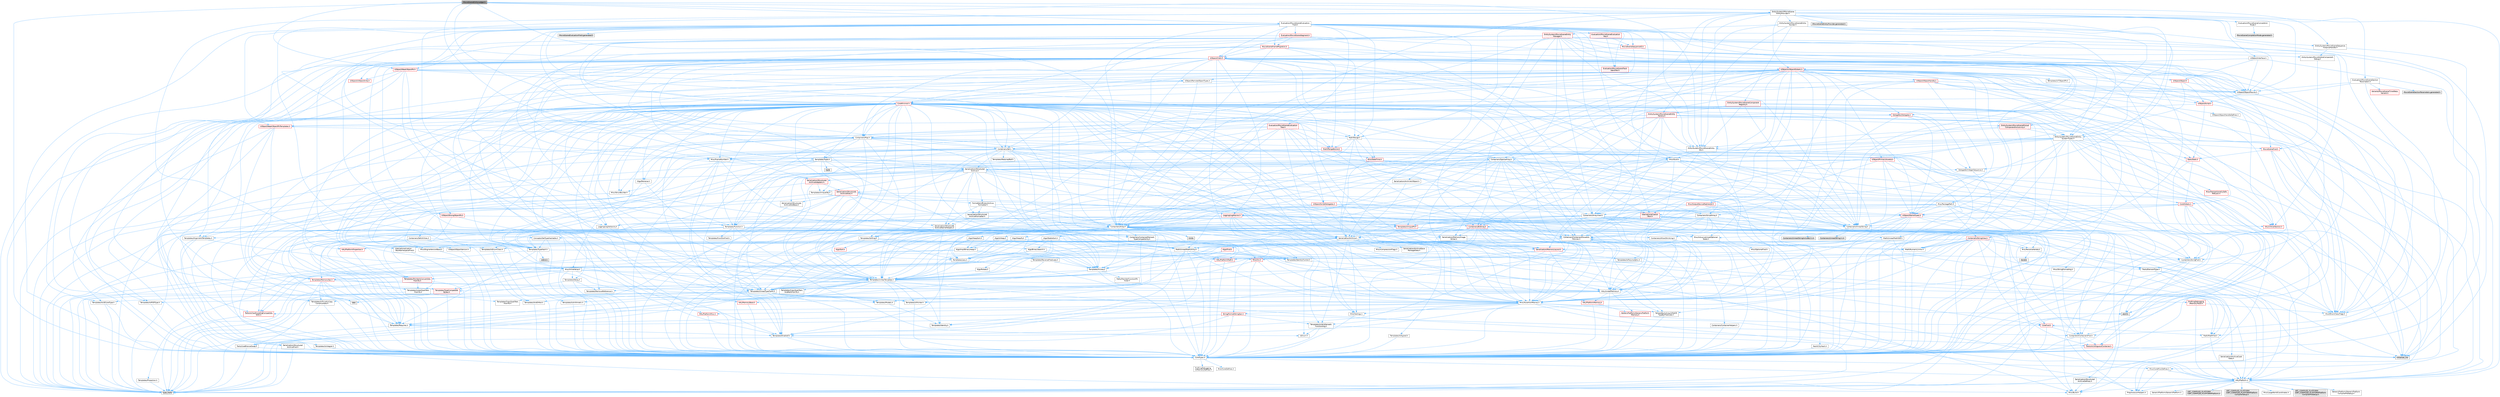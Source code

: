 digraph "MovieSceneEntityLedger.h"
{
 // INTERACTIVE_SVG=YES
 // LATEX_PDF_SIZE
  bgcolor="transparent";
  edge [fontname=Helvetica,fontsize=10,labelfontname=Helvetica,labelfontsize=10];
  node [fontname=Helvetica,fontsize=10,shape=box,height=0.2,width=0.4];
  Node1 [id="Node000001",label="MovieSceneEntityLedger.h",height=0.2,width=0.4,color="gray40", fillcolor="grey60", style="filled", fontcolor="black",tooltip=" "];
  Node1 -> Node2 [id="edge1_Node000001_Node000002",color="steelblue1",style="solid",tooltip=" "];
  Node2 [id="Node000002",label="Containers/Array.h",height=0.2,width=0.4,color="grey40", fillcolor="white", style="filled",URL="$df/dd0/Array_8h.html",tooltip=" "];
  Node2 -> Node3 [id="edge2_Node000002_Node000003",color="steelblue1",style="solid",tooltip=" "];
  Node3 [id="Node000003",label="CoreTypes.h",height=0.2,width=0.4,color="grey40", fillcolor="white", style="filled",URL="$dc/dec/CoreTypes_8h.html",tooltip=" "];
  Node3 -> Node4 [id="edge3_Node000003_Node000004",color="steelblue1",style="solid",tooltip=" "];
  Node4 [id="Node000004",label="HAL/Platform.h",height=0.2,width=0.4,color="grey40", fillcolor="white", style="filled",URL="$d9/dd0/Platform_8h.html",tooltip=" "];
  Node4 -> Node5 [id="edge4_Node000004_Node000005",color="steelblue1",style="solid",tooltip=" "];
  Node5 [id="Node000005",label="Misc/Build.h",height=0.2,width=0.4,color="grey40", fillcolor="white", style="filled",URL="$d3/dbb/Build_8h.html",tooltip=" "];
  Node4 -> Node6 [id="edge5_Node000004_Node000006",color="steelblue1",style="solid",tooltip=" "];
  Node6 [id="Node000006",label="Misc/LargeWorldCoordinates.h",height=0.2,width=0.4,color="grey40", fillcolor="white", style="filled",URL="$d2/dcb/LargeWorldCoordinates_8h.html",tooltip=" "];
  Node4 -> Node7 [id="edge6_Node000004_Node000007",color="steelblue1",style="solid",tooltip=" "];
  Node7 [id="Node000007",label="type_traits",height=0.2,width=0.4,color="grey60", fillcolor="#E0E0E0", style="filled",tooltip=" "];
  Node4 -> Node8 [id="edge7_Node000004_Node000008",color="steelblue1",style="solid",tooltip=" "];
  Node8 [id="Node000008",label="PreprocessorHelpers.h",height=0.2,width=0.4,color="grey40", fillcolor="white", style="filled",URL="$db/ddb/PreprocessorHelpers_8h.html",tooltip=" "];
  Node4 -> Node9 [id="edge8_Node000004_Node000009",color="steelblue1",style="solid",tooltip=" "];
  Node9 [id="Node000009",label="UBT_COMPILED_PLATFORM\l/UBT_COMPILED_PLATFORMPlatform\lCompilerPreSetup.h",height=0.2,width=0.4,color="grey60", fillcolor="#E0E0E0", style="filled",tooltip=" "];
  Node4 -> Node10 [id="edge9_Node000004_Node000010",color="steelblue1",style="solid",tooltip=" "];
  Node10 [id="Node000010",label="GenericPlatform/GenericPlatform\lCompilerPreSetup.h",height=0.2,width=0.4,color="grey40", fillcolor="white", style="filled",URL="$d9/dc8/GenericPlatformCompilerPreSetup_8h.html",tooltip=" "];
  Node4 -> Node11 [id="edge10_Node000004_Node000011",color="steelblue1",style="solid",tooltip=" "];
  Node11 [id="Node000011",label="GenericPlatform/GenericPlatform.h",height=0.2,width=0.4,color="grey40", fillcolor="white", style="filled",URL="$d6/d84/GenericPlatform_8h.html",tooltip=" "];
  Node4 -> Node12 [id="edge11_Node000004_Node000012",color="steelblue1",style="solid",tooltip=" "];
  Node12 [id="Node000012",label="UBT_COMPILED_PLATFORM\l/UBT_COMPILED_PLATFORMPlatform.h",height=0.2,width=0.4,color="grey60", fillcolor="#E0E0E0", style="filled",tooltip=" "];
  Node4 -> Node13 [id="edge12_Node000004_Node000013",color="steelblue1",style="solid",tooltip=" "];
  Node13 [id="Node000013",label="UBT_COMPILED_PLATFORM\l/UBT_COMPILED_PLATFORMPlatform\lCompilerSetup.h",height=0.2,width=0.4,color="grey60", fillcolor="#E0E0E0", style="filled",tooltip=" "];
  Node3 -> Node14 [id="edge13_Node000003_Node000014",color="steelblue1",style="solid",tooltip=" "];
  Node14 [id="Node000014",label="ProfilingDebugging\l/UMemoryDefines.h",height=0.2,width=0.4,color="grey40", fillcolor="white", style="filled",URL="$d2/da2/UMemoryDefines_8h.html",tooltip=" "];
  Node3 -> Node15 [id="edge14_Node000003_Node000015",color="steelblue1",style="solid",tooltip=" "];
  Node15 [id="Node000015",label="Misc/CoreMiscDefines.h",height=0.2,width=0.4,color="grey40", fillcolor="white", style="filled",URL="$da/d38/CoreMiscDefines_8h.html",tooltip=" "];
  Node15 -> Node4 [id="edge15_Node000015_Node000004",color="steelblue1",style="solid",tooltip=" "];
  Node15 -> Node8 [id="edge16_Node000015_Node000008",color="steelblue1",style="solid",tooltip=" "];
  Node3 -> Node16 [id="edge17_Node000003_Node000016",color="steelblue1",style="solid",tooltip=" "];
  Node16 [id="Node000016",label="Misc/CoreDefines.h",height=0.2,width=0.4,color="grey40", fillcolor="white", style="filled",URL="$d3/dd2/CoreDefines_8h.html",tooltip=" "];
  Node2 -> Node17 [id="edge18_Node000002_Node000017",color="steelblue1",style="solid",tooltip=" "];
  Node17 [id="Node000017",label="Misc/AssertionMacros.h",height=0.2,width=0.4,color="grey40", fillcolor="white", style="filled",URL="$d0/dfa/AssertionMacros_8h.html",tooltip=" "];
  Node17 -> Node3 [id="edge19_Node000017_Node000003",color="steelblue1",style="solid",tooltip=" "];
  Node17 -> Node4 [id="edge20_Node000017_Node000004",color="steelblue1",style="solid",tooltip=" "];
  Node17 -> Node18 [id="edge21_Node000017_Node000018",color="steelblue1",style="solid",tooltip=" "];
  Node18 [id="Node000018",label="HAL/PlatformMisc.h",height=0.2,width=0.4,color="red", fillcolor="#FFF0F0", style="filled",URL="$d0/df5/PlatformMisc_8h.html",tooltip=" "];
  Node18 -> Node3 [id="edge22_Node000018_Node000003",color="steelblue1",style="solid",tooltip=" "];
  Node17 -> Node8 [id="edge23_Node000017_Node000008",color="steelblue1",style="solid",tooltip=" "];
  Node17 -> Node54 [id="edge24_Node000017_Node000054",color="steelblue1",style="solid",tooltip=" "];
  Node54 [id="Node000054",label="Templates/EnableIf.h",height=0.2,width=0.4,color="grey40", fillcolor="white", style="filled",URL="$d7/d60/EnableIf_8h.html",tooltip=" "];
  Node54 -> Node3 [id="edge25_Node000054_Node000003",color="steelblue1",style="solid",tooltip=" "];
  Node17 -> Node55 [id="edge26_Node000017_Node000055",color="steelblue1",style="solid",tooltip=" "];
  Node55 [id="Node000055",label="Templates/IsArrayOrRefOf\lTypeByPredicate.h",height=0.2,width=0.4,color="grey40", fillcolor="white", style="filled",URL="$d6/da1/IsArrayOrRefOfTypeByPredicate_8h.html",tooltip=" "];
  Node55 -> Node3 [id="edge27_Node000055_Node000003",color="steelblue1",style="solid",tooltip=" "];
  Node17 -> Node56 [id="edge28_Node000017_Node000056",color="steelblue1",style="solid",tooltip=" "];
  Node56 [id="Node000056",label="Templates/IsValidVariadic\lFunctionArg.h",height=0.2,width=0.4,color="grey40", fillcolor="white", style="filled",URL="$d0/dc8/IsValidVariadicFunctionArg_8h.html",tooltip=" "];
  Node56 -> Node3 [id="edge29_Node000056_Node000003",color="steelblue1",style="solid",tooltip=" "];
  Node56 -> Node57 [id="edge30_Node000056_Node000057",color="steelblue1",style="solid",tooltip=" "];
  Node57 [id="Node000057",label="IsEnum.h",height=0.2,width=0.4,color="grey40", fillcolor="white", style="filled",URL="$d4/de5/IsEnum_8h.html",tooltip=" "];
  Node56 -> Node7 [id="edge31_Node000056_Node000007",color="steelblue1",style="solid",tooltip=" "];
  Node17 -> Node58 [id="edge32_Node000017_Node000058",color="steelblue1",style="solid",tooltip=" "];
  Node58 [id="Node000058",label="Traits/IsCharEncodingCompatible\lWith.h",height=0.2,width=0.4,color="red", fillcolor="#FFF0F0", style="filled",URL="$df/dd1/IsCharEncodingCompatibleWith_8h.html",tooltip=" "];
  Node58 -> Node7 [id="edge33_Node000058_Node000007",color="steelblue1",style="solid",tooltip=" "];
  Node17 -> Node60 [id="edge34_Node000017_Node000060",color="steelblue1",style="solid",tooltip=" "];
  Node60 [id="Node000060",label="Misc/VarArgs.h",height=0.2,width=0.4,color="grey40", fillcolor="white", style="filled",URL="$d5/d6f/VarArgs_8h.html",tooltip=" "];
  Node60 -> Node3 [id="edge35_Node000060_Node000003",color="steelblue1",style="solid",tooltip=" "];
  Node17 -> Node61 [id="edge36_Node000017_Node000061",color="steelblue1",style="solid",tooltip=" "];
  Node61 [id="Node000061",label="String/FormatStringSan.h",height=0.2,width=0.4,color="red", fillcolor="#FFF0F0", style="filled",URL="$d3/d8b/FormatStringSan_8h.html",tooltip=" "];
  Node61 -> Node7 [id="edge37_Node000061_Node000007",color="steelblue1",style="solid",tooltip=" "];
  Node61 -> Node3 [id="edge38_Node000061_Node000003",color="steelblue1",style="solid",tooltip=" "];
  Node61 -> Node62 [id="edge39_Node000061_Node000062",color="steelblue1",style="solid",tooltip=" "];
  Node62 [id="Node000062",label="Templates/Requires.h",height=0.2,width=0.4,color="grey40", fillcolor="white", style="filled",URL="$dc/d96/Requires_8h.html",tooltip=" "];
  Node62 -> Node54 [id="edge40_Node000062_Node000054",color="steelblue1",style="solid",tooltip=" "];
  Node62 -> Node7 [id="edge41_Node000062_Node000007",color="steelblue1",style="solid",tooltip=" "];
  Node61 -> Node63 [id="edge42_Node000061_Node000063",color="steelblue1",style="solid",tooltip=" "];
  Node63 [id="Node000063",label="Templates/Identity.h",height=0.2,width=0.4,color="grey40", fillcolor="white", style="filled",URL="$d0/dd5/Identity_8h.html",tooltip=" "];
  Node61 -> Node56 [id="edge43_Node000061_Node000056",color="steelblue1",style="solid",tooltip=" "];
  Node61 -> Node26 [id="edge44_Node000061_Node000026",color="steelblue1",style="solid",tooltip=" "];
  Node26 [id="Node000026",label="Containers/ContainersFwd.h",height=0.2,width=0.4,color="grey40", fillcolor="white", style="filled",URL="$d4/d0a/ContainersFwd_8h.html",tooltip=" "];
  Node26 -> Node4 [id="edge45_Node000026_Node000004",color="steelblue1",style="solid",tooltip=" "];
  Node26 -> Node3 [id="edge46_Node000026_Node000003",color="steelblue1",style="solid",tooltip=" "];
  Node26 -> Node23 [id="edge47_Node000026_Node000023",color="steelblue1",style="solid",tooltip=" "];
  Node23 [id="Node000023",label="Traits/IsContiguousContainer.h",height=0.2,width=0.4,color="red", fillcolor="#FFF0F0", style="filled",URL="$d5/d3c/IsContiguousContainer_8h.html",tooltip=" "];
  Node23 -> Node3 [id="edge48_Node000023_Node000003",color="steelblue1",style="solid",tooltip=" "];
  Node23 -> Node22 [id="edge49_Node000023_Node000022",color="steelblue1",style="solid",tooltip=" "];
  Node22 [id="Node000022",label="initializer_list",height=0.2,width=0.4,color="grey60", fillcolor="#E0E0E0", style="filled",tooltip=" "];
  Node17 -> Node67 [id="edge50_Node000017_Node000067",color="steelblue1",style="solid",tooltip=" "];
  Node67 [id="Node000067",label="atomic",height=0.2,width=0.4,color="grey60", fillcolor="#E0E0E0", style="filled",tooltip=" "];
  Node2 -> Node68 [id="edge51_Node000002_Node000068",color="steelblue1",style="solid",tooltip=" "];
  Node68 [id="Node000068",label="Misc/IntrusiveUnsetOptional\lState.h",height=0.2,width=0.4,color="grey40", fillcolor="white", style="filled",URL="$d2/d0a/IntrusiveUnsetOptionalState_8h.html",tooltip=" "];
  Node68 -> Node69 [id="edge52_Node000068_Node000069",color="steelblue1",style="solid",tooltip=" "];
  Node69 [id="Node000069",label="Misc/OptionalFwd.h",height=0.2,width=0.4,color="grey40", fillcolor="white", style="filled",URL="$dc/d50/OptionalFwd_8h.html",tooltip=" "];
  Node2 -> Node70 [id="edge53_Node000002_Node000070",color="steelblue1",style="solid",tooltip=" "];
  Node70 [id="Node000070",label="Misc/ReverseIterate.h",height=0.2,width=0.4,color="grey40", fillcolor="white", style="filled",URL="$db/de3/ReverseIterate_8h.html",tooltip=" "];
  Node70 -> Node4 [id="edge54_Node000070_Node000004",color="steelblue1",style="solid",tooltip=" "];
  Node70 -> Node71 [id="edge55_Node000070_Node000071",color="steelblue1",style="solid",tooltip=" "];
  Node71 [id="Node000071",label="iterator",height=0.2,width=0.4,color="grey60", fillcolor="#E0E0E0", style="filled",tooltip=" "];
  Node2 -> Node72 [id="edge56_Node000002_Node000072",color="steelblue1",style="solid",tooltip=" "];
  Node72 [id="Node000072",label="HAL/UnrealMemory.h",height=0.2,width=0.4,color="grey40", fillcolor="white", style="filled",URL="$d9/d96/UnrealMemory_8h.html",tooltip=" "];
  Node72 -> Node3 [id="edge57_Node000072_Node000003",color="steelblue1",style="solid",tooltip=" "];
  Node72 -> Node73 [id="edge58_Node000072_Node000073",color="steelblue1",style="solid",tooltip=" "];
  Node73 [id="Node000073",label="GenericPlatform/GenericPlatform\lMemory.h",height=0.2,width=0.4,color="red", fillcolor="#FFF0F0", style="filled",URL="$dd/d22/GenericPlatformMemory_8h.html",tooltip=" "];
  Node73 -> Node25 [id="edge59_Node000073_Node000025",color="steelblue1",style="solid",tooltip=" "];
  Node25 [id="Node000025",label="CoreFwd.h",height=0.2,width=0.4,color="red", fillcolor="#FFF0F0", style="filled",URL="$d1/d1e/CoreFwd_8h.html",tooltip=" "];
  Node25 -> Node3 [id="edge60_Node000025_Node000003",color="steelblue1",style="solid",tooltip=" "];
  Node25 -> Node26 [id="edge61_Node000025_Node000026",color="steelblue1",style="solid",tooltip=" "];
  Node25 -> Node27 [id="edge62_Node000025_Node000027",color="steelblue1",style="solid",tooltip=" "];
  Node27 [id="Node000027",label="Math/MathFwd.h",height=0.2,width=0.4,color="grey40", fillcolor="white", style="filled",URL="$d2/d10/MathFwd_8h.html",tooltip=" "];
  Node27 -> Node4 [id="edge63_Node000027_Node000004",color="steelblue1",style="solid",tooltip=" "];
  Node73 -> Node3 [id="edge64_Node000073_Node000003",color="steelblue1",style="solid",tooltip=" "];
  Node72 -> Node76 [id="edge65_Node000072_Node000076",color="steelblue1",style="solid",tooltip=" "];
  Node76 [id="Node000076",label="HAL/MemoryBase.h",height=0.2,width=0.4,color="red", fillcolor="#FFF0F0", style="filled",URL="$d6/d9f/MemoryBase_8h.html",tooltip=" "];
  Node76 -> Node3 [id="edge66_Node000076_Node000003",color="steelblue1",style="solid",tooltip=" "];
  Node72 -> Node89 [id="edge67_Node000072_Node000089",color="steelblue1",style="solid",tooltip=" "];
  Node89 [id="Node000089",label="HAL/PlatformMemory.h",height=0.2,width=0.4,color="red", fillcolor="#FFF0F0", style="filled",URL="$de/d68/PlatformMemory_8h.html",tooltip=" "];
  Node89 -> Node3 [id="edge68_Node000089_Node000003",color="steelblue1",style="solid",tooltip=" "];
  Node89 -> Node73 [id="edge69_Node000089_Node000073",color="steelblue1",style="solid",tooltip=" "];
  Node72 -> Node91 [id="edge70_Node000072_Node000091",color="steelblue1",style="solid",tooltip=" "];
  Node91 [id="Node000091",label="ProfilingDebugging\l/MemoryTrace.h",height=0.2,width=0.4,color="red", fillcolor="#FFF0F0", style="filled",URL="$da/dd7/MemoryTrace_8h.html",tooltip=" "];
  Node91 -> Node4 [id="edge71_Node000091_Node000004",color="steelblue1",style="solid",tooltip=" "];
  Node91 -> Node42 [id="edge72_Node000091_Node000042",color="steelblue1",style="solid",tooltip=" "];
  Node42 [id="Node000042",label="Misc/EnumClassFlags.h",height=0.2,width=0.4,color="grey40", fillcolor="white", style="filled",URL="$d8/de7/EnumClassFlags_8h.html",tooltip=" "];
  Node72 -> Node92 [id="edge73_Node000072_Node000092",color="steelblue1",style="solid",tooltip=" "];
  Node92 [id="Node000092",label="Templates/IsPointer.h",height=0.2,width=0.4,color="grey40", fillcolor="white", style="filled",URL="$d7/d05/IsPointer_8h.html",tooltip=" "];
  Node92 -> Node3 [id="edge74_Node000092_Node000003",color="steelblue1",style="solid",tooltip=" "];
  Node2 -> Node93 [id="edge75_Node000002_Node000093",color="steelblue1",style="solid",tooltip=" "];
  Node93 [id="Node000093",label="Templates/UnrealTypeTraits.h",height=0.2,width=0.4,color="grey40", fillcolor="white", style="filled",URL="$d2/d2d/UnrealTypeTraits_8h.html",tooltip=" "];
  Node93 -> Node3 [id="edge76_Node000093_Node000003",color="steelblue1",style="solid",tooltip=" "];
  Node93 -> Node92 [id="edge77_Node000093_Node000092",color="steelblue1",style="solid",tooltip=" "];
  Node93 -> Node17 [id="edge78_Node000093_Node000017",color="steelblue1",style="solid",tooltip=" "];
  Node93 -> Node85 [id="edge79_Node000093_Node000085",color="steelblue1",style="solid",tooltip=" "];
  Node85 [id="Node000085",label="Templates/AndOrNot.h",height=0.2,width=0.4,color="grey40", fillcolor="white", style="filled",URL="$db/d0a/AndOrNot_8h.html",tooltip=" "];
  Node85 -> Node3 [id="edge80_Node000085_Node000003",color="steelblue1",style="solid",tooltip=" "];
  Node93 -> Node54 [id="edge81_Node000093_Node000054",color="steelblue1",style="solid",tooltip=" "];
  Node93 -> Node94 [id="edge82_Node000093_Node000094",color="steelblue1",style="solid",tooltip=" "];
  Node94 [id="Node000094",label="Templates/IsArithmetic.h",height=0.2,width=0.4,color="grey40", fillcolor="white", style="filled",URL="$d2/d5d/IsArithmetic_8h.html",tooltip=" "];
  Node94 -> Node3 [id="edge83_Node000094_Node000003",color="steelblue1",style="solid",tooltip=" "];
  Node93 -> Node57 [id="edge84_Node000093_Node000057",color="steelblue1",style="solid",tooltip=" "];
  Node93 -> Node95 [id="edge85_Node000093_Node000095",color="steelblue1",style="solid",tooltip=" "];
  Node95 [id="Node000095",label="Templates/Models.h",height=0.2,width=0.4,color="grey40", fillcolor="white", style="filled",URL="$d3/d0c/Models_8h.html",tooltip=" "];
  Node95 -> Node63 [id="edge86_Node000095_Node000063",color="steelblue1",style="solid",tooltip=" "];
  Node93 -> Node96 [id="edge87_Node000093_Node000096",color="steelblue1",style="solid",tooltip=" "];
  Node96 [id="Node000096",label="Templates/IsPODType.h",height=0.2,width=0.4,color="grey40", fillcolor="white", style="filled",URL="$d7/db1/IsPODType_8h.html",tooltip=" "];
  Node96 -> Node3 [id="edge88_Node000096_Node000003",color="steelblue1",style="solid",tooltip=" "];
  Node93 -> Node97 [id="edge89_Node000093_Node000097",color="steelblue1",style="solid",tooltip=" "];
  Node97 [id="Node000097",label="Templates/IsUECoreType.h",height=0.2,width=0.4,color="grey40", fillcolor="white", style="filled",URL="$d1/db8/IsUECoreType_8h.html",tooltip=" "];
  Node97 -> Node3 [id="edge90_Node000097_Node000003",color="steelblue1",style="solid",tooltip=" "];
  Node97 -> Node7 [id="edge91_Node000097_Node000007",color="steelblue1",style="solid",tooltip=" "];
  Node93 -> Node86 [id="edge92_Node000093_Node000086",color="steelblue1",style="solid",tooltip=" "];
  Node86 [id="Node000086",label="Templates/IsTriviallyCopy\lConstructible.h",height=0.2,width=0.4,color="grey40", fillcolor="white", style="filled",URL="$d3/d78/IsTriviallyCopyConstructible_8h.html",tooltip=" "];
  Node86 -> Node3 [id="edge93_Node000086_Node000003",color="steelblue1",style="solid",tooltip=" "];
  Node86 -> Node7 [id="edge94_Node000086_Node000007",color="steelblue1",style="solid",tooltip=" "];
  Node2 -> Node98 [id="edge95_Node000002_Node000098",color="steelblue1",style="solid",tooltip=" "];
  Node98 [id="Node000098",label="Templates/UnrealTemplate.h",height=0.2,width=0.4,color="grey40", fillcolor="white", style="filled",URL="$d4/d24/UnrealTemplate_8h.html",tooltip=" "];
  Node98 -> Node3 [id="edge96_Node000098_Node000003",color="steelblue1",style="solid",tooltip=" "];
  Node98 -> Node92 [id="edge97_Node000098_Node000092",color="steelblue1",style="solid",tooltip=" "];
  Node98 -> Node72 [id="edge98_Node000098_Node000072",color="steelblue1",style="solid",tooltip=" "];
  Node98 -> Node99 [id="edge99_Node000098_Node000099",color="steelblue1",style="solid",tooltip=" "];
  Node99 [id="Node000099",label="Templates/CopyQualifiers\lAndRefsFromTo.h",height=0.2,width=0.4,color="grey40", fillcolor="white", style="filled",URL="$d3/db3/CopyQualifiersAndRefsFromTo_8h.html",tooltip=" "];
  Node99 -> Node100 [id="edge100_Node000099_Node000100",color="steelblue1",style="solid",tooltip=" "];
  Node100 [id="Node000100",label="Templates/CopyQualifiers\lFromTo.h",height=0.2,width=0.4,color="grey40", fillcolor="white", style="filled",URL="$d5/db4/CopyQualifiersFromTo_8h.html",tooltip=" "];
  Node98 -> Node93 [id="edge101_Node000098_Node000093",color="steelblue1",style="solid",tooltip=" "];
  Node98 -> Node101 [id="edge102_Node000098_Node000101",color="steelblue1",style="solid",tooltip=" "];
  Node101 [id="Node000101",label="Templates/RemoveReference.h",height=0.2,width=0.4,color="grey40", fillcolor="white", style="filled",URL="$da/dbe/RemoveReference_8h.html",tooltip=" "];
  Node101 -> Node3 [id="edge103_Node000101_Node000003",color="steelblue1",style="solid",tooltip=" "];
  Node98 -> Node62 [id="edge104_Node000098_Node000062",color="steelblue1",style="solid",tooltip=" "];
  Node98 -> Node102 [id="edge105_Node000098_Node000102",color="steelblue1",style="solid",tooltip=" "];
  Node102 [id="Node000102",label="Templates/TypeCompatible\lBytes.h",height=0.2,width=0.4,color="red", fillcolor="#FFF0F0", style="filled",URL="$df/d0a/TypeCompatibleBytes_8h.html",tooltip=" "];
  Node102 -> Node3 [id="edge106_Node000102_Node000003",color="steelblue1",style="solid",tooltip=" "];
  Node102 -> Node31 [id="edge107_Node000102_Node000031",color="steelblue1",style="solid",tooltip=" "];
  Node31 [id="Node000031",label="new",height=0.2,width=0.4,color="grey60", fillcolor="#E0E0E0", style="filled",tooltip=" "];
  Node102 -> Node7 [id="edge108_Node000102_Node000007",color="steelblue1",style="solid",tooltip=" "];
  Node98 -> Node63 [id="edge109_Node000098_Node000063",color="steelblue1",style="solid",tooltip=" "];
  Node98 -> Node23 [id="edge110_Node000098_Node000023",color="steelblue1",style="solid",tooltip=" "];
  Node98 -> Node103 [id="edge111_Node000098_Node000103",color="steelblue1",style="solid",tooltip=" "];
  Node103 [id="Node000103",label="Traits/UseBitwiseSwap.h",height=0.2,width=0.4,color="grey40", fillcolor="white", style="filled",URL="$db/df3/UseBitwiseSwap_8h.html",tooltip=" "];
  Node103 -> Node3 [id="edge112_Node000103_Node000003",color="steelblue1",style="solid",tooltip=" "];
  Node103 -> Node7 [id="edge113_Node000103_Node000007",color="steelblue1",style="solid",tooltip=" "];
  Node98 -> Node7 [id="edge114_Node000098_Node000007",color="steelblue1",style="solid",tooltip=" "];
  Node2 -> Node104 [id="edge115_Node000002_Node000104",color="steelblue1",style="solid",tooltip=" "];
  Node104 [id="Node000104",label="Containers/AllowShrinking.h",height=0.2,width=0.4,color="grey40", fillcolor="white", style="filled",URL="$d7/d1a/AllowShrinking_8h.html",tooltip=" "];
  Node104 -> Node3 [id="edge116_Node000104_Node000003",color="steelblue1",style="solid",tooltip=" "];
  Node2 -> Node105 [id="edge117_Node000002_Node000105",color="steelblue1",style="solid",tooltip=" "];
  Node105 [id="Node000105",label="Containers/ContainerAllocation\lPolicies.h",height=0.2,width=0.4,color="grey40", fillcolor="white", style="filled",URL="$d7/dff/ContainerAllocationPolicies_8h.html",tooltip=" "];
  Node105 -> Node3 [id="edge118_Node000105_Node000003",color="steelblue1",style="solid",tooltip=" "];
  Node105 -> Node106 [id="edge119_Node000105_Node000106",color="steelblue1",style="solid",tooltip=" "];
  Node106 [id="Node000106",label="Containers/ContainerHelpers.h",height=0.2,width=0.4,color="grey40", fillcolor="white", style="filled",URL="$d7/d33/ContainerHelpers_8h.html",tooltip=" "];
  Node106 -> Node3 [id="edge120_Node000106_Node000003",color="steelblue1",style="solid",tooltip=" "];
  Node105 -> Node105 [id="edge121_Node000105_Node000105",color="steelblue1",style="solid",tooltip=" "];
  Node105 -> Node107 [id="edge122_Node000105_Node000107",color="steelblue1",style="solid",tooltip=" "];
  Node107 [id="Node000107",label="HAL/PlatformMath.h",height=0.2,width=0.4,color="red", fillcolor="#FFF0F0", style="filled",URL="$dc/d53/PlatformMath_8h.html",tooltip=" "];
  Node107 -> Node3 [id="edge123_Node000107_Node000003",color="steelblue1",style="solid",tooltip=" "];
  Node105 -> Node72 [id="edge124_Node000105_Node000072",color="steelblue1",style="solid",tooltip=" "];
  Node105 -> Node40 [id="edge125_Node000105_Node000040",color="steelblue1",style="solid",tooltip=" "];
  Node40 [id="Node000040",label="Math/NumericLimits.h",height=0.2,width=0.4,color="grey40", fillcolor="white", style="filled",URL="$df/d1b/NumericLimits_8h.html",tooltip=" "];
  Node40 -> Node3 [id="edge126_Node000040_Node000003",color="steelblue1",style="solid",tooltip=" "];
  Node105 -> Node17 [id="edge127_Node000105_Node000017",color="steelblue1",style="solid",tooltip=" "];
  Node105 -> Node115 [id="edge128_Node000105_Node000115",color="steelblue1",style="solid",tooltip=" "];
  Node115 [id="Node000115",label="Templates/IsPolymorphic.h",height=0.2,width=0.4,color="grey40", fillcolor="white", style="filled",URL="$dc/d20/IsPolymorphic_8h.html",tooltip=" "];
  Node105 -> Node116 [id="edge129_Node000105_Node000116",color="steelblue1",style="solid",tooltip=" "];
  Node116 [id="Node000116",label="Templates/MemoryOps.h",height=0.2,width=0.4,color="red", fillcolor="#FFF0F0", style="filled",URL="$db/dea/MemoryOps_8h.html",tooltip=" "];
  Node116 -> Node3 [id="edge130_Node000116_Node000003",color="steelblue1",style="solid",tooltip=" "];
  Node116 -> Node72 [id="edge131_Node000116_Node000072",color="steelblue1",style="solid",tooltip=" "];
  Node116 -> Node86 [id="edge132_Node000116_Node000086",color="steelblue1",style="solid",tooltip=" "];
  Node116 -> Node62 [id="edge133_Node000116_Node000062",color="steelblue1",style="solid",tooltip=" "];
  Node116 -> Node93 [id="edge134_Node000116_Node000093",color="steelblue1",style="solid",tooltip=" "];
  Node116 -> Node103 [id="edge135_Node000116_Node000103",color="steelblue1",style="solid",tooltip=" "];
  Node116 -> Node31 [id="edge136_Node000116_Node000031",color="steelblue1",style="solid",tooltip=" "];
  Node116 -> Node7 [id="edge137_Node000116_Node000007",color="steelblue1",style="solid",tooltip=" "];
  Node105 -> Node102 [id="edge138_Node000105_Node000102",color="steelblue1",style="solid",tooltip=" "];
  Node105 -> Node7 [id="edge139_Node000105_Node000007",color="steelblue1",style="solid",tooltip=" "];
  Node2 -> Node117 [id="edge140_Node000002_Node000117",color="steelblue1",style="solid",tooltip=" "];
  Node117 [id="Node000117",label="Containers/ContainerElement\lTypeCompatibility.h",height=0.2,width=0.4,color="grey40", fillcolor="white", style="filled",URL="$df/ddf/ContainerElementTypeCompatibility_8h.html",tooltip=" "];
  Node117 -> Node3 [id="edge141_Node000117_Node000003",color="steelblue1",style="solid",tooltip=" "];
  Node117 -> Node93 [id="edge142_Node000117_Node000093",color="steelblue1",style="solid",tooltip=" "];
  Node2 -> Node118 [id="edge143_Node000002_Node000118",color="steelblue1",style="solid",tooltip=" "];
  Node118 [id="Node000118",label="Serialization/Archive.h",height=0.2,width=0.4,color="grey40", fillcolor="white", style="filled",URL="$d7/d3b/Archive_8h.html",tooltip=" "];
  Node118 -> Node25 [id="edge144_Node000118_Node000025",color="steelblue1",style="solid",tooltip=" "];
  Node118 -> Node3 [id="edge145_Node000118_Node000003",color="steelblue1",style="solid",tooltip=" "];
  Node118 -> Node119 [id="edge146_Node000118_Node000119",color="steelblue1",style="solid",tooltip=" "];
  Node119 [id="Node000119",label="HAL/PlatformProperties.h",height=0.2,width=0.4,color="red", fillcolor="#FFF0F0", style="filled",URL="$d9/db0/PlatformProperties_8h.html",tooltip=" "];
  Node119 -> Node3 [id="edge147_Node000119_Node000003",color="steelblue1",style="solid",tooltip=" "];
  Node118 -> Node122 [id="edge148_Node000118_Node000122",color="steelblue1",style="solid",tooltip=" "];
  Node122 [id="Node000122",label="Internationalization\l/TextNamespaceFwd.h",height=0.2,width=0.4,color="grey40", fillcolor="white", style="filled",URL="$d8/d97/TextNamespaceFwd_8h.html",tooltip=" "];
  Node122 -> Node3 [id="edge149_Node000122_Node000003",color="steelblue1",style="solid",tooltip=" "];
  Node118 -> Node27 [id="edge150_Node000118_Node000027",color="steelblue1",style="solid",tooltip=" "];
  Node118 -> Node17 [id="edge151_Node000118_Node000017",color="steelblue1",style="solid",tooltip=" "];
  Node118 -> Node5 [id="edge152_Node000118_Node000005",color="steelblue1",style="solid",tooltip=" "];
  Node118 -> Node41 [id="edge153_Node000118_Node000041",color="steelblue1",style="solid",tooltip=" "];
  Node41 [id="Node000041",label="Misc/CompressionFlags.h",height=0.2,width=0.4,color="grey40", fillcolor="white", style="filled",URL="$d9/d76/CompressionFlags_8h.html",tooltip=" "];
  Node118 -> Node123 [id="edge154_Node000118_Node000123",color="steelblue1",style="solid",tooltip=" "];
  Node123 [id="Node000123",label="Misc/EngineVersionBase.h",height=0.2,width=0.4,color="grey40", fillcolor="white", style="filled",URL="$d5/d2b/EngineVersionBase_8h.html",tooltip=" "];
  Node123 -> Node3 [id="edge155_Node000123_Node000003",color="steelblue1",style="solid",tooltip=" "];
  Node118 -> Node60 [id="edge156_Node000118_Node000060",color="steelblue1",style="solid",tooltip=" "];
  Node118 -> Node124 [id="edge157_Node000118_Node000124",color="steelblue1",style="solid",tooltip=" "];
  Node124 [id="Node000124",label="Serialization/ArchiveCook\lData.h",height=0.2,width=0.4,color="grey40", fillcolor="white", style="filled",URL="$dc/db6/ArchiveCookData_8h.html",tooltip=" "];
  Node124 -> Node4 [id="edge158_Node000124_Node000004",color="steelblue1",style="solid",tooltip=" "];
  Node118 -> Node125 [id="edge159_Node000118_Node000125",color="steelblue1",style="solid",tooltip=" "];
  Node125 [id="Node000125",label="Serialization/ArchiveSave\lPackageData.h",height=0.2,width=0.4,color="grey40", fillcolor="white", style="filled",URL="$d1/d37/ArchiveSavePackageData_8h.html",tooltip=" "];
  Node118 -> Node54 [id="edge160_Node000118_Node000054",color="steelblue1",style="solid",tooltip=" "];
  Node118 -> Node55 [id="edge161_Node000118_Node000055",color="steelblue1",style="solid",tooltip=" "];
  Node118 -> Node126 [id="edge162_Node000118_Node000126",color="steelblue1",style="solid",tooltip=" "];
  Node126 [id="Node000126",label="Templates/IsEnumClass.h",height=0.2,width=0.4,color="grey40", fillcolor="white", style="filled",URL="$d7/d15/IsEnumClass_8h.html",tooltip=" "];
  Node126 -> Node3 [id="edge163_Node000126_Node000003",color="steelblue1",style="solid",tooltip=" "];
  Node126 -> Node85 [id="edge164_Node000126_Node000085",color="steelblue1",style="solid",tooltip=" "];
  Node118 -> Node112 [id="edge165_Node000118_Node000112",color="steelblue1",style="solid",tooltip=" "];
  Node112 [id="Node000112",label="Templates/IsSigned.h",height=0.2,width=0.4,color="grey40", fillcolor="white", style="filled",URL="$d8/dd8/IsSigned_8h.html",tooltip=" "];
  Node112 -> Node3 [id="edge166_Node000112_Node000003",color="steelblue1",style="solid",tooltip=" "];
  Node118 -> Node56 [id="edge167_Node000118_Node000056",color="steelblue1",style="solid",tooltip=" "];
  Node118 -> Node98 [id="edge168_Node000118_Node000098",color="steelblue1",style="solid",tooltip=" "];
  Node118 -> Node58 [id="edge169_Node000118_Node000058",color="steelblue1",style="solid",tooltip=" "];
  Node118 -> Node127 [id="edge170_Node000118_Node000127",color="steelblue1",style="solid",tooltip=" "];
  Node127 [id="Node000127",label="UObject/ObjectVersion.h",height=0.2,width=0.4,color="grey40", fillcolor="white", style="filled",URL="$da/d63/ObjectVersion_8h.html",tooltip=" "];
  Node127 -> Node3 [id="edge171_Node000127_Node000003",color="steelblue1",style="solid",tooltip=" "];
  Node2 -> Node128 [id="edge172_Node000002_Node000128",color="steelblue1",style="solid",tooltip=" "];
  Node128 [id="Node000128",label="Serialization/MemoryImage\lWriter.h",height=0.2,width=0.4,color="grey40", fillcolor="white", style="filled",URL="$d0/d08/MemoryImageWriter_8h.html",tooltip=" "];
  Node128 -> Node3 [id="edge173_Node000128_Node000003",color="steelblue1",style="solid",tooltip=" "];
  Node128 -> Node129 [id="edge174_Node000128_Node000129",color="steelblue1",style="solid",tooltip=" "];
  Node129 [id="Node000129",label="Serialization/MemoryLayout.h",height=0.2,width=0.4,color="red", fillcolor="#FFF0F0", style="filled",URL="$d7/d66/MemoryLayout_8h.html",tooltip=" "];
  Node129 -> Node20 [id="edge175_Node000129_Node000020",color="steelblue1",style="solid",tooltip=" "];
  Node20 [id="Node000020",label="Containers/StringFwd.h",height=0.2,width=0.4,color="grey40", fillcolor="white", style="filled",URL="$df/d37/StringFwd_8h.html",tooltip=" "];
  Node20 -> Node3 [id="edge176_Node000020_Node000003",color="steelblue1",style="solid",tooltip=" "];
  Node20 -> Node21 [id="edge177_Node000020_Node000021",color="steelblue1",style="solid",tooltip=" "];
  Node21 [id="Node000021",label="Traits/ElementType.h",height=0.2,width=0.4,color="grey40", fillcolor="white", style="filled",URL="$d5/d4f/ElementType_8h.html",tooltip=" "];
  Node21 -> Node4 [id="edge178_Node000021_Node000004",color="steelblue1",style="solid",tooltip=" "];
  Node21 -> Node22 [id="edge179_Node000021_Node000022",color="steelblue1",style="solid",tooltip=" "];
  Node21 -> Node7 [id="edge180_Node000021_Node000007",color="steelblue1",style="solid",tooltip=" "];
  Node20 -> Node23 [id="edge181_Node000020_Node000023",color="steelblue1",style="solid",tooltip=" "];
  Node129 -> Node72 [id="edge182_Node000129_Node000072",color="steelblue1",style="solid",tooltip=" "];
  Node129 -> Node54 [id="edge183_Node000129_Node000054",color="steelblue1",style="solid",tooltip=" "];
  Node129 -> Node115 [id="edge184_Node000129_Node000115",color="steelblue1",style="solid",tooltip=" "];
  Node129 -> Node95 [id="edge185_Node000129_Node000095",color="steelblue1",style="solid",tooltip=" "];
  Node129 -> Node98 [id="edge186_Node000129_Node000098",color="steelblue1",style="solid",tooltip=" "];
  Node2 -> Node142 [id="edge187_Node000002_Node000142",color="steelblue1",style="solid",tooltip=" "];
  Node142 [id="Node000142",label="Algo/Heapify.h",height=0.2,width=0.4,color="grey40", fillcolor="white", style="filled",URL="$d0/d2a/Heapify_8h.html",tooltip=" "];
  Node142 -> Node143 [id="edge188_Node000142_Node000143",color="steelblue1",style="solid",tooltip=" "];
  Node143 [id="Node000143",label="Algo/Impl/BinaryHeap.h",height=0.2,width=0.4,color="grey40", fillcolor="white", style="filled",URL="$d7/da3/Algo_2Impl_2BinaryHeap_8h.html",tooltip=" "];
  Node143 -> Node144 [id="edge189_Node000143_Node000144",color="steelblue1",style="solid",tooltip=" "];
  Node144 [id="Node000144",label="Templates/Invoke.h",height=0.2,width=0.4,color="grey40", fillcolor="white", style="filled",URL="$d7/deb/Invoke_8h.html",tooltip=" "];
  Node144 -> Node3 [id="edge190_Node000144_Node000003",color="steelblue1",style="solid",tooltip=" "];
  Node144 -> Node145 [id="edge191_Node000144_Node000145",color="steelblue1",style="solid",tooltip=" "];
  Node145 [id="Node000145",label="Traits/MemberFunctionPtr\lOuter.h",height=0.2,width=0.4,color="grey40", fillcolor="white", style="filled",URL="$db/da7/MemberFunctionPtrOuter_8h.html",tooltip=" "];
  Node144 -> Node98 [id="edge192_Node000144_Node000098",color="steelblue1",style="solid",tooltip=" "];
  Node144 -> Node7 [id="edge193_Node000144_Node000007",color="steelblue1",style="solid",tooltip=" "];
  Node143 -> Node146 [id="edge194_Node000143_Node000146",color="steelblue1",style="solid",tooltip=" "];
  Node146 [id="Node000146",label="Templates/Projection.h",height=0.2,width=0.4,color="grey40", fillcolor="white", style="filled",URL="$d7/df0/Projection_8h.html",tooltip=" "];
  Node146 -> Node7 [id="edge195_Node000146_Node000007",color="steelblue1",style="solid",tooltip=" "];
  Node143 -> Node147 [id="edge196_Node000143_Node000147",color="steelblue1",style="solid",tooltip=" "];
  Node147 [id="Node000147",label="Templates/ReversePredicate.h",height=0.2,width=0.4,color="grey40", fillcolor="white", style="filled",URL="$d8/d28/ReversePredicate_8h.html",tooltip=" "];
  Node147 -> Node144 [id="edge197_Node000147_Node000144",color="steelblue1",style="solid",tooltip=" "];
  Node147 -> Node98 [id="edge198_Node000147_Node000098",color="steelblue1",style="solid",tooltip=" "];
  Node143 -> Node7 [id="edge199_Node000143_Node000007",color="steelblue1",style="solid",tooltip=" "];
  Node142 -> Node148 [id="edge200_Node000142_Node000148",color="steelblue1",style="solid",tooltip=" "];
  Node148 [id="Node000148",label="Templates/IdentityFunctor.h",height=0.2,width=0.4,color="grey40", fillcolor="white", style="filled",URL="$d7/d2e/IdentityFunctor_8h.html",tooltip=" "];
  Node148 -> Node4 [id="edge201_Node000148_Node000004",color="steelblue1",style="solid",tooltip=" "];
  Node142 -> Node144 [id="edge202_Node000142_Node000144",color="steelblue1",style="solid",tooltip=" "];
  Node142 -> Node149 [id="edge203_Node000142_Node000149",color="steelblue1",style="solid",tooltip=" "];
  Node149 [id="Node000149",label="Templates/Less.h",height=0.2,width=0.4,color="grey40", fillcolor="white", style="filled",URL="$de/dc8/Less_8h.html",tooltip=" "];
  Node149 -> Node3 [id="edge204_Node000149_Node000003",color="steelblue1",style="solid",tooltip=" "];
  Node149 -> Node98 [id="edge205_Node000149_Node000098",color="steelblue1",style="solid",tooltip=" "];
  Node142 -> Node98 [id="edge206_Node000142_Node000098",color="steelblue1",style="solid",tooltip=" "];
  Node2 -> Node150 [id="edge207_Node000002_Node000150",color="steelblue1",style="solid",tooltip=" "];
  Node150 [id="Node000150",label="Algo/HeapSort.h",height=0.2,width=0.4,color="grey40", fillcolor="white", style="filled",URL="$d3/d92/HeapSort_8h.html",tooltip=" "];
  Node150 -> Node143 [id="edge208_Node000150_Node000143",color="steelblue1",style="solid",tooltip=" "];
  Node150 -> Node148 [id="edge209_Node000150_Node000148",color="steelblue1",style="solid",tooltip=" "];
  Node150 -> Node149 [id="edge210_Node000150_Node000149",color="steelblue1",style="solid",tooltip=" "];
  Node150 -> Node98 [id="edge211_Node000150_Node000098",color="steelblue1",style="solid",tooltip=" "];
  Node2 -> Node151 [id="edge212_Node000002_Node000151",color="steelblue1",style="solid",tooltip=" "];
  Node151 [id="Node000151",label="Algo/IsHeap.h",height=0.2,width=0.4,color="grey40", fillcolor="white", style="filled",URL="$de/d32/IsHeap_8h.html",tooltip=" "];
  Node151 -> Node143 [id="edge213_Node000151_Node000143",color="steelblue1",style="solid",tooltip=" "];
  Node151 -> Node148 [id="edge214_Node000151_Node000148",color="steelblue1",style="solid",tooltip=" "];
  Node151 -> Node144 [id="edge215_Node000151_Node000144",color="steelblue1",style="solid",tooltip=" "];
  Node151 -> Node149 [id="edge216_Node000151_Node000149",color="steelblue1",style="solid",tooltip=" "];
  Node151 -> Node98 [id="edge217_Node000151_Node000098",color="steelblue1",style="solid",tooltip=" "];
  Node2 -> Node143 [id="edge218_Node000002_Node000143",color="steelblue1",style="solid",tooltip=" "];
  Node2 -> Node152 [id="edge219_Node000002_Node000152",color="steelblue1",style="solid",tooltip=" "];
  Node152 [id="Node000152",label="Algo/StableSort.h",height=0.2,width=0.4,color="grey40", fillcolor="white", style="filled",URL="$d7/d3c/StableSort_8h.html",tooltip=" "];
  Node152 -> Node153 [id="edge220_Node000152_Node000153",color="steelblue1",style="solid",tooltip=" "];
  Node153 [id="Node000153",label="Algo/BinarySearch.h",height=0.2,width=0.4,color="grey40", fillcolor="white", style="filled",URL="$db/db4/BinarySearch_8h.html",tooltip=" "];
  Node153 -> Node148 [id="edge221_Node000153_Node000148",color="steelblue1",style="solid",tooltip=" "];
  Node153 -> Node144 [id="edge222_Node000153_Node000144",color="steelblue1",style="solid",tooltip=" "];
  Node153 -> Node149 [id="edge223_Node000153_Node000149",color="steelblue1",style="solid",tooltip=" "];
  Node152 -> Node154 [id="edge224_Node000152_Node000154",color="steelblue1",style="solid",tooltip=" "];
  Node154 [id="Node000154",label="Algo/Rotate.h",height=0.2,width=0.4,color="grey40", fillcolor="white", style="filled",URL="$dd/da7/Rotate_8h.html",tooltip=" "];
  Node154 -> Node98 [id="edge225_Node000154_Node000098",color="steelblue1",style="solid",tooltip=" "];
  Node152 -> Node148 [id="edge226_Node000152_Node000148",color="steelblue1",style="solid",tooltip=" "];
  Node152 -> Node144 [id="edge227_Node000152_Node000144",color="steelblue1",style="solid",tooltip=" "];
  Node152 -> Node149 [id="edge228_Node000152_Node000149",color="steelblue1",style="solid",tooltip=" "];
  Node152 -> Node98 [id="edge229_Node000152_Node000098",color="steelblue1",style="solid",tooltip=" "];
  Node2 -> Node155 [id="edge230_Node000002_Node000155",color="steelblue1",style="solid",tooltip=" "];
  Node155 [id="Node000155",label="Concepts/GetTypeHashable.h",height=0.2,width=0.4,color="grey40", fillcolor="white", style="filled",URL="$d3/da2/GetTypeHashable_8h.html",tooltip=" "];
  Node155 -> Node3 [id="edge231_Node000155_Node000003",color="steelblue1",style="solid",tooltip=" "];
  Node155 -> Node133 [id="edge232_Node000155_Node000133",color="steelblue1",style="solid",tooltip=" "];
  Node133 [id="Node000133",label="Templates/TypeHash.h",height=0.2,width=0.4,color="grey40", fillcolor="white", style="filled",URL="$d1/d62/TypeHash_8h.html",tooltip=" "];
  Node133 -> Node3 [id="edge233_Node000133_Node000003",color="steelblue1",style="solid",tooltip=" "];
  Node133 -> Node62 [id="edge234_Node000133_Node000062",color="steelblue1",style="solid",tooltip=" "];
  Node133 -> Node134 [id="edge235_Node000133_Node000134",color="steelblue1",style="solid",tooltip=" "];
  Node134 [id="Node000134",label="Misc/Crc.h",height=0.2,width=0.4,color="red", fillcolor="#FFF0F0", style="filled",URL="$d4/dd2/Crc_8h.html",tooltip=" "];
  Node134 -> Node3 [id="edge236_Node000134_Node000003",color="steelblue1",style="solid",tooltip=" "];
  Node134 -> Node17 [id="edge237_Node000134_Node000017",color="steelblue1",style="solid",tooltip=" "];
  Node134 -> Node93 [id="edge238_Node000134_Node000093",color="steelblue1",style="solid",tooltip=" "];
  Node133 -> Node139 [id="edge239_Node000133_Node000139",color="steelblue1",style="solid",tooltip=" "];
  Node139 [id="Node000139",label="stdint.h",height=0.2,width=0.4,color="grey60", fillcolor="#E0E0E0", style="filled",tooltip=" "];
  Node133 -> Node7 [id="edge240_Node000133_Node000007",color="steelblue1",style="solid",tooltip=" "];
  Node2 -> Node148 [id="edge241_Node000002_Node000148",color="steelblue1",style="solid",tooltip=" "];
  Node2 -> Node144 [id="edge242_Node000002_Node000144",color="steelblue1",style="solid",tooltip=" "];
  Node2 -> Node149 [id="edge243_Node000002_Node000149",color="steelblue1",style="solid",tooltip=" "];
  Node2 -> Node156 [id="edge244_Node000002_Node000156",color="steelblue1",style="solid",tooltip=" "];
  Node156 [id="Node000156",label="Templates/LosesQualifiers\lFromTo.h",height=0.2,width=0.4,color="grey40", fillcolor="white", style="filled",URL="$d2/db3/LosesQualifiersFromTo_8h.html",tooltip=" "];
  Node156 -> Node100 [id="edge245_Node000156_Node000100",color="steelblue1",style="solid",tooltip=" "];
  Node156 -> Node7 [id="edge246_Node000156_Node000007",color="steelblue1",style="solid",tooltip=" "];
  Node2 -> Node62 [id="edge247_Node000002_Node000062",color="steelblue1",style="solid",tooltip=" "];
  Node2 -> Node157 [id="edge248_Node000002_Node000157",color="steelblue1",style="solid",tooltip=" "];
  Node157 [id="Node000157",label="Templates/Sorting.h",height=0.2,width=0.4,color="grey40", fillcolor="white", style="filled",URL="$d3/d9e/Sorting_8h.html",tooltip=" "];
  Node157 -> Node3 [id="edge249_Node000157_Node000003",color="steelblue1",style="solid",tooltip=" "];
  Node157 -> Node153 [id="edge250_Node000157_Node000153",color="steelblue1",style="solid",tooltip=" "];
  Node157 -> Node158 [id="edge251_Node000157_Node000158",color="steelblue1",style="solid",tooltip=" "];
  Node158 [id="Node000158",label="Algo/Sort.h",height=0.2,width=0.4,color="red", fillcolor="#FFF0F0", style="filled",URL="$d1/d87/Sort_8h.html",tooltip=" "];
  Node157 -> Node107 [id="edge252_Node000157_Node000107",color="steelblue1",style="solid",tooltip=" "];
  Node157 -> Node149 [id="edge253_Node000157_Node000149",color="steelblue1",style="solid",tooltip=" "];
  Node2 -> Node161 [id="edge254_Node000002_Node000161",color="steelblue1",style="solid",tooltip=" "];
  Node161 [id="Node000161",label="Templates/AlignmentTemplates.h",height=0.2,width=0.4,color="grey40", fillcolor="white", style="filled",URL="$dd/d32/AlignmentTemplates_8h.html",tooltip=" "];
  Node161 -> Node3 [id="edge255_Node000161_Node000003",color="steelblue1",style="solid",tooltip=" "];
  Node161 -> Node83 [id="edge256_Node000161_Node000083",color="steelblue1",style="solid",tooltip=" "];
  Node83 [id="Node000083",label="Templates/IsIntegral.h",height=0.2,width=0.4,color="grey40", fillcolor="white", style="filled",URL="$da/d64/IsIntegral_8h.html",tooltip=" "];
  Node83 -> Node3 [id="edge257_Node000083_Node000003",color="steelblue1",style="solid",tooltip=" "];
  Node161 -> Node92 [id="edge258_Node000161_Node000092",color="steelblue1",style="solid",tooltip=" "];
  Node2 -> Node21 [id="edge259_Node000002_Node000021",color="steelblue1",style="solid",tooltip=" "];
  Node2 -> Node113 [id="edge260_Node000002_Node000113",color="steelblue1",style="solid",tooltip=" "];
  Node113 [id="Node000113",label="limits",height=0.2,width=0.4,color="grey60", fillcolor="#E0E0E0", style="filled",tooltip=" "];
  Node2 -> Node7 [id="edge261_Node000002_Node000007",color="steelblue1",style="solid",tooltip=" "];
  Node1 -> Node162 [id="edge262_Node000001_Node000162",color="steelblue1",style="solid",tooltip=" "];
  Node162 [id="Node000162",label="Containers/Map.h",height=0.2,width=0.4,color="grey40", fillcolor="white", style="filled",URL="$df/d79/Map_8h.html",tooltip=" "];
  Node162 -> Node3 [id="edge263_Node000162_Node000003",color="steelblue1",style="solid",tooltip=" "];
  Node162 -> Node163 [id="edge264_Node000162_Node000163",color="steelblue1",style="solid",tooltip=" "];
  Node163 [id="Node000163",label="Algo/Reverse.h",height=0.2,width=0.4,color="grey40", fillcolor="white", style="filled",URL="$d5/d93/Reverse_8h.html",tooltip=" "];
  Node163 -> Node3 [id="edge265_Node000163_Node000003",color="steelblue1",style="solid",tooltip=" "];
  Node163 -> Node98 [id="edge266_Node000163_Node000098",color="steelblue1",style="solid",tooltip=" "];
  Node162 -> Node117 [id="edge267_Node000162_Node000117",color="steelblue1",style="solid",tooltip=" "];
  Node162 -> Node164 [id="edge268_Node000162_Node000164",color="steelblue1",style="solid",tooltip=" "];
  Node164 [id="Node000164",label="Containers/Set.h",height=0.2,width=0.4,color="grey40", fillcolor="white", style="filled",URL="$d4/d45/Set_8h.html",tooltip=" "];
  Node164 -> Node105 [id="edge269_Node000164_Node000105",color="steelblue1",style="solid",tooltip=" "];
  Node164 -> Node117 [id="edge270_Node000164_Node000117",color="steelblue1",style="solid",tooltip=" "];
  Node164 -> Node165 [id="edge271_Node000164_Node000165",color="steelblue1",style="solid",tooltip=" "];
  Node165 [id="Node000165",label="Containers/SetUtilities.h",height=0.2,width=0.4,color="grey40", fillcolor="white", style="filled",URL="$dc/de5/SetUtilities_8h.html",tooltip=" "];
  Node165 -> Node3 [id="edge272_Node000165_Node000003",color="steelblue1",style="solid",tooltip=" "];
  Node165 -> Node129 [id="edge273_Node000165_Node000129",color="steelblue1",style="solid",tooltip=" "];
  Node165 -> Node116 [id="edge274_Node000165_Node000116",color="steelblue1",style="solid",tooltip=" "];
  Node165 -> Node93 [id="edge275_Node000165_Node000093",color="steelblue1",style="solid",tooltip=" "];
  Node164 -> Node166 [id="edge276_Node000164_Node000166",color="steelblue1",style="solid",tooltip=" "];
  Node166 [id="Node000166",label="Containers/SparseArray.h",height=0.2,width=0.4,color="grey40", fillcolor="white", style="filled",URL="$d5/dbf/SparseArray_8h.html",tooltip=" "];
  Node166 -> Node3 [id="edge277_Node000166_Node000003",color="steelblue1",style="solid",tooltip=" "];
  Node166 -> Node17 [id="edge278_Node000166_Node000017",color="steelblue1",style="solid",tooltip=" "];
  Node166 -> Node72 [id="edge279_Node000166_Node000072",color="steelblue1",style="solid",tooltip=" "];
  Node166 -> Node93 [id="edge280_Node000166_Node000093",color="steelblue1",style="solid",tooltip=" "];
  Node166 -> Node98 [id="edge281_Node000166_Node000098",color="steelblue1",style="solid",tooltip=" "];
  Node166 -> Node105 [id="edge282_Node000166_Node000105",color="steelblue1",style="solid",tooltip=" "];
  Node166 -> Node149 [id="edge283_Node000166_Node000149",color="steelblue1",style="solid",tooltip=" "];
  Node166 -> Node2 [id="edge284_Node000166_Node000002",color="steelblue1",style="solid",tooltip=" "];
  Node166 -> Node160 [id="edge285_Node000166_Node000160",color="steelblue1",style="solid",tooltip=" "];
  Node160 [id="Node000160",label="Math/UnrealMathUtility.h",height=0.2,width=0.4,color="grey40", fillcolor="white", style="filled",URL="$db/db8/UnrealMathUtility_8h.html",tooltip=" "];
  Node160 -> Node3 [id="edge286_Node000160_Node000003",color="steelblue1",style="solid",tooltip=" "];
  Node160 -> Node17 [id="edge287_Node000160_Node000017",color="steelblue1",style="solid",tooltip=" "];
  Node160 -> Node107 [id="edge288_Node000160_Node000107",color="steelblue1",style="solid",tooltip=" "];
  Node160 -> Node27 [id="edge289_Node000160_Node000027",color="steelblue1",style="solid",tooltip=" "];
  Node160 -> Node63 [id="edge290_Node000160_Node000063",color="steelblue1",style="solid",tooltip=" "];
  Node160 -> Node62 [id="edge291_Node000160_Node000062",color="steelblue1",style="solid",tooltip=" "];
  Node166 -> Node167 [id="edge292_Node000166_Node000167",color="steelblue1",style="solid",tooltip=" "];
  Node167 [id="Node000167",label="Containers/ScriptArray.h",height=0.2,width=0.4,color="grey40", fillcolor="white", style="filled",URL="$dc/daf/ScriptArray_8h.html",tooltip=" "];
  Node167 -> Node3 [id="edge293_Node000167_Node000003",color="steelblue1",style="solid",tooltip=" "];
  Node167 -> Node17 [id="edge294_Node000167_Node000017",color="steelblue1",style="solid",tooltip=" "];
  Node167 -> Node72 [id="edge295_Node000167_Node000072",color="steelblue1",style="solid",tooltip=" "];
  Node167 -> Node104 [id="edge296_Node000167_Node000104",color="steelblue1",style="solid",tooltip=" "];
  Node167 -> Node105 [id="edge297_Node000167_Node000105",color="steelblue1",style="solid",tooltip=" "];
  Node167 -> Node2 [id="edge298_Node000167_Node000002",color="steelblue1",style="solid",tooltip=" "];
  Node167 -> Node22 [id="edge299_Node000167_Node000022",color="steelblue1",style="solid",tooltip=" "];
  Node166 -> Node168 [id="edge300_Node000166_Node000168",color="steelblue1",style="solid",tooltip=" "];
  Node168 [id="Node000168",label="Containers/BitArray.h",height=0.2,width=0.4,color="red", fillcolor="#FFF0F0", style="filled",URL="$d1/de4/BitArray_8h.html",tooltip=" "];
  Node168 -> Node105 [id="edge301_Node000168_Node000105",color="steelblue1",style="solid",tooltip=" "];
  Node168 -> Node3 [id="edge302_Node000168_Node000003",color="steelblue1",style="solid",tooltip=" "];
  Node168 -> Node72 [id="edge303_Node000168_Node000072",color="steelblue1",style="solid",tooltip=" "];
  Node168 -> Node160 [id="edge304_Node000168_Node000160",color="steelblue1",style="solid",tooltip=" "];
  Node168 -> Node17 [id="edge305_Node000168_Node000017",color="steelblue1",style="solid",tooltip=" "];
  Node168 -> Node42 [id="edge306_Node000168_Node000042",color="steelblue1",style="solid",tooltip=" "];
  Node168 -> Node118 [id="edge307_Node000168_Node000118",color="steelblue1",style="solid",tooltip=" "];
  Node168 -> Node128 [id="edge308_Node000168_Node000128",color="steelblue1",style="solid",tooltip=" "];
  Node168 -> Node129 [id="edge309_Node000168_Node000129",color="steelblue1",style="solid",tooltip=" "];
  Node168 -> Node54 [id="edge310_Node000168_Node000054",color="steelblue1",style="solid",tooltip=" "];
  Node168 -> Node144 [id="edge311_Node000168_Node000144",color="steelblue1",style="solid",tooltip=" "];
  Node168 -> Node98 [id="edge312_Node000168_Node000098",color="steelblue1",style="solid",tooltip=" "];
  Node168 -> Node93 [id="edge313_Node000168_Node000093",color="steelblue1",style="solid",tooltip=" "];
  Node166 -> Node169 [id="edge314_Node000166_Node000169",color="steelblue1",style="solid",tooltip=" "];
  Node169 [id="Node000169",label="Serialization/Structured\lArchive.h",height=0.2,width=0.4,color="grey40", fillcolor="white", style="filled",URL="$d9/d1e/StructuredArchive_8h.html",tooltip=" "];
  Node169 -> Node2 [id="edge315_Node000169_Node000002",color="steelblue1",style="solid",tooltip=" "];
  Node169 -> Node105 [id="edge316_Node000169_Node000105",color="steelblue1",style="solid",tooltip=" "];
  Node169 -> Node3 [id="edge317_Node000169_Node000003",color="steelblue1",style="solid",tooltip=" "];
  Node169 -> Node170 [id="edge318_Node000169_Node000170",color="steelblue1",style="solid",tooltip=" "];
  Node170 [id="Node000170",label="Formatters/BinaryArchive\lFormatter.h",height=0.2,width=0.4,color="grey40", fillcolor="white", style="filled",URL="$d2/d01/BinaryArchiveFormatter_8h.html",tooltip=" "];
  Node170 -> Node2 [id="edge319_Node000170_Node000002",color="steelblue1",style="solid",tooltip=" "];
  Node170 -> Node4 [id="edge320_Node000170_Node000004",color="steelblue1",style="solid",tooltip=" "];
  Node170 -> Node118 [id="edge321_Node000170_Node000118",color="steelblue1",style="solid",tooltip=" "];
  Node170 -> Node171 [id="edge322_Node000170_Node000171",color="steelblue1",style="solid",tooltip=" "];
  Node171 [id="Node000171",label="Serialization/Structured\lArchiveFormatter.h",height=0.2,width=0.4,color="grey40", fillcolor="white", style="filled",URL="$db/dfe/StructuredArchiveFormatter_8h.html",tooltip=" "];
  Node171 -> Node2 [id="edge323_Node000171_Node000002",color="steelblue1",style="solid",tooltip=" "];
  Node171 -> Node25 [id="edge324_Node000171_Node000025",color="steelblue1",style="solid",tooltip=" "];
  Node171 -> Node3 [id="edge325_Node000171_Node000003",color="steelblue1",style="solid",tooltip=" "];
  Node171 -> Node172 [id="edge326_Node000171_Node000172",color="steelblue1",style="solid",tooltip=" "];
  Node172 [id="Node000172",label="Serialization/Structured\lArchiveNameHelpers.h",height=0.2,width=0.4,color="grey40", fillcolor="white", style="filled",URL="$d0/d7b/StructuredArchiveNameHelpers_8h.html",tooltip=" "];
  Node172 -> Node3 [id="edge327_Node000172_Node000003",color="steelblue1",style="solid",tooltip=" "];
  Node172 -> Node63 [id="edge328_Node000172_Node000063",color="steelblue1",style="solid",tooltip=" "];
  Node170 -> Node172 [id="edge329_Node000170_Node000172",color="steelblue1",style="solid",tooltip=" "];
  Node169 -> Node5 [id="edge330_Node000169_Node000005",color="steelblue1",style="solid",tooltip=" "];
  Node169 -> Node118 [id="edge331_Node000169_Node000118",color="steelblue1",style="solid",tooltip=" "];
  Node169 -> Node173 [id="edge332_Node000169_Node000173",color="steelblue1",style="solid",tooltip=" "];
  Node173 [id="Node000173",label="Serialization/Structured\lArchiveAdapters.h",height=0.2,width=0.4,color="red", fillcolor="#FFF0F0", style="filled",URL="$d3/de1/StructuredArchiveAdapters_8h.html",tooltip=" "];
  Node173 -> Node3 [id="edge333_Node000173_Node000003",color="steelblue1",style="solid",tooltip=" "];
  Node173 -> Node95 [id="edge334_Node000173_Node000095",color="steelblue1",style="solid",tooltip=" "];
  Node173 -> Node176 [id="edge335_Node000173_Node000176",color="steelblue1",style="solid",tooltip=" "];
  Node176 [id="Node000176",label="Serialization/Structured\lArchiveSlots.h",height=0.2,width=0.4,color="red", fillcolor="#FFF0F0", style="filled",URL="$d2/d87/StructuredArchiveSlots_8h.html",tooltip=" "];
  Node176 -> Node2 [id="edge336_Node000176_Node000002",color="steelblue1",style="solid",tooltip=" "];
  Node176 -> Node3 [id="edge337_Node000176_Node000003",color="steelblue1",style="solid",tooltip=" "];
  Node176 -> Node170 [id="edge338_Node000176_Node000170",color="steelblue1",style="solid",tooltip=" "];
  Node176 -> Node5 [id="edge339_Node000176_Node000005",color="steelblue1",style="solid",tooltip=" "];
  Node176 -> Node118 [id="edge340_Node000176_Node000118",color="steelblue1",style="solid",tooltip=" "];
  Node176 -> Node178 [id="edge341_Node000176_Node000178",color="steelblue1",style="solid",tooltip=" "];
  Node178 [id="Node000178",label="Serialization/Structured\lArchiveFwd.h",height=0.2,width=0.4,color="grey40", fillcolor="white", style="filled",URL="$d2/df9/StructuredArchiveFwd_8h.html",tooltip=" "];
  Node178 -> Node3 [id="edge342_Node000178_Node000003",color="steelblue1",style="solid",tooltip=" "];
  Node178 -> Node5 [id="edge343_Node000178_Node000005",color="steelblue1",style="solid",tooltip=" "];
  Node178 -> Node7 [id="edge344_Node000178_Node000007",color="steelblue1",style="solid",tooltip=" "];
  Node176 -> Node172 [id="edge345_Node000176_Node000172",color="steelblue1",style="solid",tooltip=" "];
  Node176 -> Node179 [id="edge346_Node000176_Node000179",color="steelblue1",style="solid",tooltip=" "];
  Node179 [id="Node000179",label="Serialization/Structured\lArchiveSlotBase.h",height=0.2,width=0.4,color="grey40", fillcolor="white", style="filled",URL="$d9/d9a/StructuredArchiveSlotBase_8h.html",tooltip=" "];
  Node179 -> Node3 [id="edge347_Node000179_Node000003",color="steelblue1",style="solid",tooltip=" "];
  Node176 -> Node54 [id="edge348_Node000176_Node000054",color="steelblue1",style="solid",tooltip=" "];
  Node176 -> Node126 [id="edge349_Node000176_Node000126",color="steelblue1",style="solid",tooltip=" "];
  Node173 -> Node180 [id="edge350_Node000173_Node000180",color="steelblue1",style="solid",tooltip=" "];
  Node180 [id="Node000180",label="Templates/UniqueObj.h",height=0.2,width=0.4,color="grey40", fillcolor="white", style="filled",URL="$da/d95/UniqueObj_8h.html",tooltip=" "];
  Node180 -> Node3 [id="edge351_Node000180_Node000003",color="steelblue1",style="solid",tooltip=" "];
  Node180 -> Node181 [id="edge352_Node000180_Node000181",color="steelblue1",style="solid",tooltip=" "];
  Node181 [id="Node000181",label="Templates/UniquePtr.h",height=0.2,width=0.4,color="red", fillcolor="#FFF0F0", style="filled",URL="$de/d1a/UniquePtr_8h.html",tooltip=" "];
  Node181 -> Node3 [id="edge353_Node000181_Node000003",color="steelblue1",style="solid",tooltip=" "];
  Node181 -> Node98 [id="edge354_Node000181_Node000098",color="steelblue1",style="solid",tooltip=" "];
  Node181 -> Node62 [id="edge355_Node000181_Node000062",color="steelblue1",style="solid",tooltip=" "];
  Node181 -> Node129 [id="edge356_Node000181_Node000129",color="steelblue1",style="solid",tooltip=" "];
  Node181 -> Node7 [id="edge357_Node000181_Node000007",color="steelblue1",style="solid",tooltip=" "];
  Node169 -> Node184 [id="edge358_Node000169_Node000184",color="steelblue1",style="solid",tooltip=" "];
  Node184 [id="Node000184",label="Serialization/Structured\lArchiveDefines.h",height=0.2,width=0.4,color="grey40", fillcolor="white", style="filled",URL="$d3/d61/StructuredArchiveDefines_8h.html",tooltip=" "];
  Node184 -> Node5 [id="edge359_Node000184_Node000005",color="steelblue1",style="solid",tooltip=" "];
  Node169 -> Node171 [id="edge360_Node000169_Node000171",color="steelblue1",style="solid",tooltip=" "];
  Node169 -> Node178 [id="edge361_Node000169_Node000178",color="steelblue1",style="solid",tooltip=" "];
  Node169 -> Node172 [id="edge362_Node000169_Node000172",color="steelblue1",style="solid",tooltip=" "];
  Node169 -> Node179 [id="edge363_Node000169_Node000179",color="steelblue1",style="solid",tooltip=" "];
  Node169 -> Node176 [id="edge364_Node000169_Node000176",color="steelblue1",style="solid",tooltip=" "];
  Node169 -> Node180 [id="edge365_Node000169_Node000180",color="steelblue1",style="solid",tooltip=" "];
  Node166 -> Node128 [id="edge366_Node000166_Node000128",color="steelblue1",style="solid",tooltip=" "];
  Node166 -> Node185 [id="edge367_Node000166_Node000185",color="steelblue1",style="solid",tooltip=" "];
  Node185 [id="Node000185",label="Containers/UnrealString.h",height=0.2,width=0.4,color="grey40", fillcolor="white", style="filled",URL="$d5/dba/UnrealString_8h.html",tooltip=" "];
  Node185 -> Node186 [id="edge368_Node000185_Node000186",color="steelblue1",style="solid",tooltip=" "];
  Node186 [id="Node000186",label="Containers/UnrealStringIncludes.h.inl",height=0.2,width=0.4,color="grey60", fillcolor="#E0E0E0", style="filled",tooltip=" "];
  Node185 -> Node187 [id="edge369_Node000185_Node000187",color="steelblue1",style="solid",tooltip=" "];
  Node187 [id="Node000187",label="Containers/UnrealString.h.inl",height=0.2,width=0.4,color="grey60", fillcolor="#E0E0E0", style="filled",tooltip=" "];
  Node185 -> Node188 [id="edge370_Node000185_Node000188",color="steelblue1",style="solid",tooltip=" "];
  Node188 [id="Node000188",label="Misc/StringFormatArg.h",height=0.2,width=0.4,color="grey40", fillcolor="white", style="filled",URL="$d2/d16/StringFormatArg_8h.html",tooltip=" "];
  Node188 -> Node26 [id="edge371_Node000188_Node000026",color="steelblue1",style="solid",tooltip=" "];
  Node166 -> Node68 [id="edge372_Node000166_Node000068",color="steelblue1",style="solid",tooltip=" "];
  Node164 -> Node26 [id="edge373_Node000164_Node000026",color="steelblue1",style="solid",tooltip=" "];
  Node164 -> Node160 [id="edge374_Node000164_Node000160",color="steelblue1",style="solid",tooltip=" "];
  Node164 -> Node17 [id="edge375_Node000164_Node000017",color="steelblue1",style="solid",tooltip=" "];
  Node164 -> Node189 [id="edge376_Node000164_Node000189",color="steelblue1",style="solid",tooltip=" "];
  Node189 [id="Node000189",label="Misc/StructBuilder.h",height=0.2,width=0.4,color="grey40", fillcolor="white", style="filled",URL="$d9/db3/StructBuilder_8h.html",tooltip=" "];
  Node189 -> Node3 [id="edge377_Node000189_Node000003",color="steelblue1",style="solid",tooltip=" "];
  Node189 -> Node160 [id="edge378_Node000189_Node000160",color="steelblue1",style="solid",tooltip=" "];
  Node189 -> Node161 [id="edge379_Node000189_Node000161",color="steelblue1",style="solid",tooltip=" "];
  Node164 -> Node128 [id="edge380_Node000164_Node000128",color="steelblue1",style="solid",tooltip=" "];
  Node164 -> Node169 [id="edge381_Node000164_Node000169",color="steelblue1",style="solid",tooltip=" "];
  Node164 -> Node190 [id="edge382_Node000164_Node000190",color="steelblue1",style="solid",tooltip=" "];
  Node190 [id="Node000190",label="Templates/Function.h",height=0.2,width=0.4,color="grey40", fillcolor="white", style="filled",URL="$df/df5/Function_8h.html",tooltip=" "];
  Node190 -> Node3 [id="edge383_Node000190_Node000003",color="steelblue1",style="solid",tooltip=" "];
  Node190 -> Node17 [id="edge384_Node000190_Node000017",color="steelblue1",style="solid",tooltip=" "];
  Node190 -> Node68 [id="edge385_Node000190_Node000068",color="steelblue1",style="solid",tooltip=" "];
  Node190 -> Node72 [id="edge386_Node000190_Node000072",color="steelblue1",style="solid",tooltip=" "];
  Node190 -> Node191 [id="edge387_Node000190_Node000191",color="steelblue1",style="solid",tooltip=" "];
  Node191 [id="Node000191",label="Templates/FunctionFwd.h",height=0.2,width=0.4,color="grey40", fillcolor="white", style="filled",URL="$d6/d54/FunctionFwd_8h.html",tooltip=" "];
  Node190 -> Node93 [id="edge388_Node000190_Node000093",color="steelblue1",style="solid",tooltip=" "];
  Node190 -> Node144 [id="edge389_Node000190_Node000144",color="steelblue1",style="solid",tooltip=" "];
  Node190 -> Node98 [id="edge390_Node000190_Node000098",color="steelblue1",style="solid",tooltip=" "];
  Node190 -> Node62 [id="edge391_Node000190_Node000062",color="steelblue1",style="solid",tooltip=" "];
  Node190 -> Node160 [id="edge392_Node000190_Node000160",color="steelblue1",style="solid",tooltip=" "];
  Node190 -> Node31 [id="edge393_Node000190_Node000031",color="steelblue1",style="solid",tooltip=" "];
  Node190 -> Node7 [id="edge394_Node000190_Node000007",color="steelblue1",style="solid",tooltip=" "];
  Node164 -> Node192 [id="edge395_Node000164_Node000192",color="steelblue1",style="solid",tooltip=" "];
  Node192 [id="Node000192",label="Templates/RetainedRef.h",height=0.2,width=0.4,color="grey40", fillcolor="white", style="filled",URL="$d1/dac/RetainedRef_8h.html",tooltip=" "];
  Node164 -> Node157 [id="edge396_Node000164_Node000157",color="steelblue1",style="solid",tooltip=" "];
  Node164 -> Node133 [id="edge397_Node000164_Node000133",color="steelblue1",style="solid",tooltip=" "];
  Node164 -> Node98 [id="edge398_Node000164_Node000098",color="steelblue1",style="solid",tooltip=" "];
  Node164 -> Node22 [id="edge399_Node000164_Node000022",color="steelblue1",style="solid",tooltip=" "];
  Node164 -> Node7 [id="edge400_Node000164_Node000007",color="steelblue1",style="solid",tooltip=" "];
  Node162 -> Node185 [id="edge401_Node000162_Node000185",color="steelblue1",style="solid",tooltip=" "];
  Node162 -> Node17 [id="edge402_Node000162_Node000017",color="steelblue1",style="solid",tooltip=" "];
  Node162 -> Node189 [id="edge403_Node000162_Node000189",color="steelblue1",style="solid",tooltip=" "];
  Node162 -> Node190 [id="edge404_Node000162_Node000190",color="steelblue1",style="solid",tooltip=" "];
  Node162 -> Node157 [id="edge405_Node000162_Node000157",color="steelblue1",style="solid",tooltip=" "];
  Node162 -> Node193 [id="edge406_Node000162_Node000193",color="steelblue1",style="solid",tooltip=" "];
  Node193 [id="Node000193",label="Templates/Tuple.h",height=0.2,width=0.4,color="grey40", fillcolor="white", style="filled",URL="$d2/d4f/Tuple_8h.html",tooltip=" "];
  Node193 -> Node3 [id="edge407_Node000193_Node000003",color="steelblue1",style="solid",tooltip=" "];
  Node193 -> Node98 [id="edge408_Node000193_Node000098",color="steelblue1",style="solid",tooltip=" "];
  Node193 -> Node194 [id="edge409_Node000193_Node000194",color="steelblue1",style="solid",tooltip=" "];
  Node194 [id="Node000194",label="Delegates/IntegerSequence.h",height=0.2,width=0.4,color="grey40", fillcolor="white", style="filled",URL="$d2/dcc/IntegerSequence_8h.html",tooltip=" "];
  Node194 -> Node3 [id="edge410_Node000194_Node000003",color="steelblue1",style="solid",tooltip=" "];
  Node193 -> Node144 [id="edge411_Node000193_Node000144",color="steelblue1",style="solid",tooltip=" "];
  Node193 -> Node169 [id="edge412_Node000193_Node000169",color="steelblue1",style="solid",tooltip=" "];
  Node193 -> Node129 [id="edge413_Node000193_Node000129",color="steelblue1",style="solid",tooltip=" "];
  Node193 -> Node62 [id="edge414_Node000193_Node000062",color="steelblue1",style="solid",tooltip=" "];
  Node193 -> Node133 [id="edge415_Node000193_Node000133",color="steelblue1",style="solid",tooltip=" "];
  Node193 -> Node195 [id="edge416_Node000193_Node000195",color="steelblue1",style="solid",tooltip=" "];
  Node195 [id="Node000195",label="tuple",height=0.2,width=0.4,color="grey60", fillcolor="#E0E0E0", style="filled",tooltip=" "];
  Node193 -> Node7 [id="edge417_Node000193_Node000007",color="steelblue1",style="solid",tooltip=" "];
  Node162 -> Node98 [id="edge418_Node000162_Node000098",color="steelblue1",style="solid",tooltip=" "];
  Node162 -> Node93 [id="edge419_Node000162_Node000093",color="steelblue1",style="solid",tooltip=" "];
  Node162 -> Node7 [id="edge420_Node000162_Node000007",color="steelblue1",style="solid",tooltip=" "];
  Node1 -> Node164 [id="edge421_Node000001_Node000164",color="steelblue1",style="solid",tooltip=" "];
  Node1 -> Node3 [id="edge422_Node000001_Node000003",color="steelblue1",style="solid",tooltip=" "];
  Node1 -> Node196 [id="edge423_Node000001_Node000196",color="steelblue1",style="solid",tooltip=" "];
  Node196 [id="Node000196",label="EntitySystem/IMovieScene\lEntityProvider.h",height=0.2,width=0.4,color="grey40", fillcolor="white", style="filled",URL="$dc/de1/IMovieSceneEntityProvider_8h.html",tooltip=" "];
  Node196 -> Node2 [id="edge424_Node000196_Node000002",color="steelblue1",style="solid",tooltip=" "];
  Node196 -> Node105 [id="edge425_Node000196_Node000105",color="steelblue1",style="solid",tooltip=" "];
  Node196 -> Node197 [id="edge426_Node000196_Node000197",color="steelblue1",style="solid",tooltip=" "];
  Node197 [id="Node000197",label="Evaluation/MovieSceneSection\lParameters.h",height=0.2,width=0.4,color="grey40", fillcolor="white", style="filled",URL="$da/d17/MovieSceneSectionParameters_8h.html",tooltip=" "];
  Node197 -> Node198 [id="edge427_Node000197_Node000198",color="steelblue1",style="solid",tooltip=" "];
  Node198 [id="Node000198",label="CoreMinimal.h",height=0.2,width=0.4,color="red", fillcolor="#FFF0F0", style="filled",URL="$d7/d67/CoreMinimal_8h.html",tooltip=" "];
  Node198 -> Node3 [id="edge428_Node000198_Node000003",color="steelblue1",style="solid",tooltip=" "];
  Node198 -> Node25 [id="edge429_Node000198_Node000025",color="steelblue1",style="solid",tooltip=" "];
  Node198 -> Node26 [id="edge430_Node000198_Node000026",color="steelblue1",style="solid",tooltip=" "];
  Node198 -> Node60 [id="edge431_Node000198_Node000060",color="steelblue1",style="solid",tooltip=" "];
  Node198 -> Node79 [id="edge432_Node000198_Node000079",color="steelblue1",style="solid",tooltip=" "];
  Node79 [id="Node000079",label="Logging/LogVerbosity.h",height=0.2,width=0.4,color="grey40", fillcolor="white", style="filled",URL="$d2/d8f/LogVerbosity_8h.html",tooltip=" "];
  Node79 -> Node3 [id="edge433_Node000079_Node000003",color="steelblue1",style="solid",tooltip=" "];
  Node198 -> Node18 [id="edge434_Node000198_Node000018",color="steelblue1",style="solid",tooltip=" "];
  Node198 -> Node17 [id="edge435_Node000198_Node000017",color="steelblue1",style="solid",tooltip=" "];
  Node198 -> Node92 [id="edge436_Node000198_Node000092",color="steelblue1",style="solid",tooltip=" "];
  Node198 -> Node89 [id="edge437_Node000198_Node000089",color="steelblue1",style="solid",tooltip=" "];
  Node198 -> Node76 [id="edge438_Node000198_Node000076",color="steelblue1",style="solid",tooltip=" "];
  Node198 -> Node72 [id="edge439_Node000198_Node000072",color="steelblue1",style="solid",tooltip=" "];
  Node198 -> Node94 [id="edge440_Node000198_Node000094",color="steelblue1",style="solid",tooltip=" "];
  Node198 -> Node85 [id="edge441_Node000198_Node000085",color="steelblue1",style="solid",tooltip=" "];
  Node198 -> Node96 [id="edge442_Node000198_Node000096",color="steelblue1",style="solid",tooltip=" "];
  Node198 -> Node97 [id="edge443_Node000198_Node000097",color="steelblue1",style="solid",tooltip=" "];
  Node198 -> Node86 [id="edge444_Node000198_Node000086",color="steelblue1",style="solid",tooltip=" "];
  Node198 -> Node93 [id="edge445_Node000198_Node000093",color="steelblue1",style="solid",tooltip=" "];
  Node198 -> Node54 [id="edge446_Node000198_Node000054",color="steelblue1",style="solid",tooltip=" "];
  Node198 -> Node101 [id="edge447_Node000198_Node000101",color="steelblue1",style="solid",tooltip=" "];
  Node198 -> Node102 [id="edge448_Node000198_Node000102",color="steelblue1",style="solid",tooltip=" "];
  Node198 -> Node23 [id="edge449_Node000198_Node000023",color="steelblue1",style="solid",tooltip=" "];
  Node198 -> Node98 [id="edge450_Node000198_Node000098",color="steelblue1",style="solid",tooltip=" "];
  Node198 -> Node40 [id="edge451_Node000198_Node000040",color="steelblue1",style="solid",tooltip=" "];
  Node198 -> Node107 [id="edge452_Node000198_Node000107",color="steelblue1",style="solid",tooltip=" "];
  Node198 -> Node116 [id="edge453_Node000198_Node000116",color="steelblue1",style="solid",tooltip=" "];
  Node198 -> Node105 [id="edge454_Node000198_Node000105",color="steelblue1",style="solid",tooltip=" "];
  Node198 -> Node126 [id="edge455_Node000198_Node000126",color="steelblue1",style="solid",tooltip=" "];
  Node198 -> Node119 [id="edge456_Node000198_Node000119",color="steelblue1",style="solid",tooltip=" "];
  Node198 -> Node123 [id="edge457_Node000198_Node000123",color="steelblue1",style="solid",tooltip=" "];
  Node198 -> Node122 [id="edge458_Node000198_Node000122",color="steelblue1",style="solid",tooltip=" "];
  Node198 -> Node118 [id="edge459_Node000198_Node000118",color="steelblue1",style="solid",tooltip=" "];
  Node198 -> Node149 [id="edge460_Node000198_Node000149",color="steelblue1",style="solid",tooltip=" "];
  Node198 -> Node157 [id="edge461_Node000198_Node000157",color="steelblue1",style="solid",tooltip=" "];
  Node198 -> Node134 [id="edge462_Node000198_Node000134",color="steelblue1",style="solid",tooltip=" "];
  Node198 -> Node160 [id="edge463_Node000198_Node000160",color="steelblue1",style="solid",tooltip=" "];
  Node198 -> Node185 [id="edge464_Node000198_Node000185",color="steelblue1",style="solid",tooltip=" "];
  Node198 -> Node2 [id="edge465_Node000198_Node000002",color="steelblue1",style="solid",tooltip=" "];
  Node198 -> Node205 [id="edge466_Node000198_Node000205",color="steelblue1",style="solid",tooltip=" "];
  Node205 [id="Node000205",label="Misc/FrameNumber.h",height=0.2,width=0.4,color="grey40", fillcolor="white", style="filled",URL="$dd/dbd/FrameNumber_8h.html",tooltip=" "];
  Node205 -> Node3 [id="edge467_Node000205_Node000003",color="steelblue1",style="solid",tooltip=" "];
  Node205 -> Node40 [id="edge468_Node000205_Node000040",color="steelblue1",style="solid",tooltip=" "];
  Node205 -> Node160 [id="edge469_Node000205_Node000160",color="steelblue1",style="solid",tooltip=" "];
  Node205 -> Node54 [id="edge470_Node000205_Node000054",color="steelblue1",style="solid",tooltip=" "];
  Node205 -> Node93 [id="edge471_Node000205_Node000093",color="steelblue1",style="solid",tooltip=" "];
  Node198 -> Node211 [id="edge472_Node000198_Node000211",color="steelblue1",style="solid",tooltip=" "];
  Node211 [id="Node000211",label="UObject/NameTypes.h",height=0.2,width=0.4,color="red", fillcolor="#FFF0F0", style="filled",URL="$d6/d35/NameTypes_8h.html",tooltip=" "];
  Node211 -> Node3 [id="edge473_Node000211_Node000003",color="steelblue1",style="solid",tooltip=" "];
  Node211 -> Node17 [id="edge474_Node000211_Node000017",color="steelblue1",style="solid",tooltip=" "];
  Node211 -> Node72 [id="edge475_Node000211_Node000072",color="steelblue1",style="solid",tooltip=" "];
  Node211 -> Node93 [id="edge476_Node000211_Node000093",color="steelblue1",style="solid",tooltip=" "];
  Node211 -> Node98 [id="edge477_Node000211_Node000098",color="steelblue1",style="solid",tooltip=" "];
  Node211 -> Node185 [id="edge478_Node000211_Node000185",color="steelblue1",style="solid",tooltip=" "];
  Node211 -> Node212 [id="edge479_Node000211_Node000212",color="steelblue1",style="solid",tooltip=" "];
  Node212 [id="Node000212",label="HAL/CriticalSection.h",height=0.2,width=0.4,color="red", fillcolor="#FFF0F0", style="filled",URL="$d6/d90/CriticalSection_8h.html",tooltip=" "];
  Node211 -> Node20 [id="edge480_Node000211_Node000020",color="steelblue1",style="solid",tooltip=" "];
  Node211 -> Node129 [id="edge481_Node000211_Node000129",color="steelblue1",style="solid",tooltip=" "];
  Node211 -> Node68 [id="edge482_Node000211_Node000068",color="steelblue1",style="solid",tooltip=" "];
  Node198 -> Node161 [id="edge483_Node000198_Node000161",color="steelblue1",style="solid",tooltip=" "];
  Node198 -> Node189 [id="edge484_Node000198_Node000189",color="steelblue1",style="solid",tooltip=" "];
  Node198 -> Node109 [id="edge485_Node000198_Node000109",color="steelblue1",style="solid",tooltip=" "];
  Node109 [id="Node000109",label="Templates/Decay.h",height=0.2,width=0.4,color="grey40", fillcolor="white", style="filled",URL="$dd/d0f/Decay_8h.html",tooltip=" "];
  Node109 -> Node3 [id="edge486_Node000109_Node000003",color="steelblue1",style="solid",tooltip=" "];
  Node109 -> Node101 [id="edge487_Node000109_Node000101",color="steelblue1",style="solid",tooltip=" "];
  Node109 -> Node7 [id="edge488_Node000109_Node000007",color="steelblue1",style="solid",tooltip=" "];
  Node198 -> Node220 [id="edge489_Node000198_Node000220",color="steelblue1",style="solid",tooltip=" "];
  Node220 [id="Node000220",label="Templates/PointerIsConvertible\lFromTo.h",height=0.2,width=0.4,color="red", fillcolor="#FFF0F0", style="filled",URL="$d6/d65/PointerIsConvertibleFromTo_8h.html",tooltip=" "];
  Node220 -> Node3 [id="edge490_Node000220_Node000003",color="steelblue1",style="solid",tooltip=" "];
  Node220 -> Node156 [id="edge491_Node000220_Node000156",color="steelblue1",style="solid",tooltip=" "];
  Node220 -> Node7 [id="edge492_Node000220_Node000007",color="steelblue1",style="solid",tooltip=" "];
  Node198 -> Node144 [id="edge493_Node000198_Node000144",color="steelblue1",style="solid",tooltip=" "];
  Node198 -> Node190 [id="edge494_Node000198_Node000190",color="steelblue1",style="solid",tooltip=" "];
  Node198 -> Node133 [id="edge495_Node000198_Node000133",color="steelblue1",style="solid",tooltip=" "];
  Node198 -> Node167 [id="edge496_Node000198_Node000167",color="steelblue1",style="solid",tooltip=" "];
  Node198 -> Node168 [id="edge497_Node000198_Node000168",color="steelblue1",style="solid",tooltip=" "];
  Node198 -> Node166 [id="edge498_Node000198_Node000166",color="steelblue1",style="solid",tooltip=" "];
  Node198 -> Node164 [id="edge499_Node000198_Node000164",color="steelblue1",style="solid",tooltip=" "];
  Node198 -> Node163 [id="edge500_Node000198_Node000163",color="steelblue1",style="solid",tooltip=" "];
  Node198 -> Node162 [id="edge501_Node000198_Node000162",color="steelblue1",style="solid",tooltip=" "];
  Node198 -> Node225 [id="edge502_Node000198_Node000225",color="steelblue1",style="solid",tooltip=" "];
  Node225 [id="Node000225",label="Logging/LogMacros.h",height=0.2,width=0.4,color="red", fillcolor="#FFF0F0", style="filled",URL="$d0/d16/LogMacros_8h.html",tooltip=" "];
  Node225 -> Node185 [id="edge503_Node000225_Node000185",color="steelblue1",style="solid",tooltip=" "];
  Node225 -> Node3 [id="edge504_Node000225_Node000003",color="steelblue1",style="solid",tooltip=" "];
  Node225 -> Node8 [id="edge505_Node000225_Node000008",color="steelblue1",style="solid",tooltip=" "];
  Node225 -> Node79 [id="edge506_Node000225_Node000079",color="steelblue1",style="solid",tooltip=" "];
  Node225 -> Node17 [id="edge507_Node000225_Node000017",color="steelblue1",style="solid",tooltip=" "];
  Node225 -> Node5 [id="edge508_Node000225_Node000005",color="steelblue1",style="solid",tooltip=" "];
  Node225 -> Node60 [id="edge509_Node000225_Node000060",color="steelblue1",style="solid",tooltip=" "];
  Node225 -> Node61 [id="edge510_Node000225_Node000061",color="steelblue1",style="solid",tooltip=" "];
  Node225 -> Node54 [id="edge511_Node000225_Node000054",color="steelblue1",style="solid",tooltip=" "];
  Node225 -> Node55 [id="edge512_Node000225_Node000055",color="steelblue1",style="solid",tooltip=" "];
  Node225 -> Node56 [id="edge513_Node000225_Node000056",color="steelblue1",style="solid",tooltip=" "];
  Node225 -> Node58 [id="edge514_Node000225_Node000058",color="steelblue1",style="solid",tooltip=" "];
  Node225 -> Node7 [id="edge515_Node000225_Node000007",color="steelblue1",style="solid",tooltip=" "];
  Node198 -> Node237 [id="edge516_Node000198_Node000237",color="steelblue1",style="solid",tooltip=" "];
  Node237 [id="Node000237",label="CoreGlobals.h",height=0.2,width=0.4,color="red", fillcolor="#FFF0F0", style="filled",URL="$d5/d8c/CoreGlobals_8h.html",tooltip=" "];
  Node237 -> Node185 [id="edge517_Node000237_Node000185",color="steelblue1",style="solid",tooltip=" "];
  Node237 -> Node3 [id="edge518_Node000237_Node000003",color="steelblue1",style="solid",tooltip=" "];
  Node237 -> Node225 [id="edge519_Node000237_Node000225",color="steelblue1",style="solid",tooltip=" "];
  Node237 -> Node5 [id="edge520_Node000237_Node000005",color="steelblue1",style="solid",tooltip=" "];
  Node237 -> Node42 [id="edge521_Node000237_Node000042",color="steelblue1",style="solid",tooltip=" "];
  Node237 -> Node211 [id="edge522_Node000237_Node000211",color="steelblue1",style="solid",tooltip=" "];
  Node237 -> Node67 [id="edge523_Node000237_Node000067",color="steelblue1",style="solid",tooltip=" "];
  Node198 -> Node244 [id="edge524_Node000198_Node000244",color="steelblue1",style="solid",tooltip=" "];
  Node244 [id="Node000244",label="UObject/WeakObjectPtrTemplates.h",height=0.2,width=0.4,color="red", fillcolor="#FFF0F0", style="filled",URL="$d8/d3b/WeakObjectPtrTemplates_8h.html",tooltip=" "];
  Node244 -> Node3 [id="edge525_Node000244_Node000003",color="steelblue1",style="solid",tooltip=" "];
  Node244 -> Node156 [id="edge526_Node000244_Node000156",color="steelblue1",style="solid",tooltip=" "];
  Node244 -> Node62 [id="edge527_Node000244_Node000062",color="steelblue1",style="solid",tooltip=" "];
  Node244 -> Node162 [id="edge528_Node000244_Node000162",color="steelblue1",style="solid",tooltip=" "];
  Node244 -> Node7 [id="edge529_Node000244_Node000007",color="steelblue1",style="solid",tooltip=" "];
  Node198 -> Node194 [id="edge530_Node000198_Node000194",color="steelblue1",style="solid",tooltip=" "];
  Node198 -> Node193 [id="edge531_Node000198_Node000193",color="steelblue1",style="solid",tooltip=" "];
  Node198 -> Node258 [id="edge532_Node000198_Node000258",color="steelblue1",style="solid",tooltip=" "];
  Node258 [id="Node000258",label="UObject/ScriptDelegates.h",height=0.2,width=0.4,color="red", fillcolor="#FFF0F0", style="filled",URL="$de/d81/ScriptDelegates_8h.html",tooltip=" "];
  Node258 -> Node2 [id="edge533_Node000258_Node000002",color="steelblue1",style="solid",tooltip=" "];
  Node258 -> Node105 [id="edge534_Node000258_Node000105",color="steelblue1",style="solid",tooltip=" "];
  Node258 -> Node185 [id="edge535_Node000258_Node000185",color="steelblue1",style="solid",tooltip=" "];
  Node258 -> Node17 [id="edge536_Node000258_Node000017",color="steelblue1",style="solid",tooltip=" "];
  Node258 -> Node133 [id="edge537_Node000258_Node000133",color="steelblue1",style="solid",tooltip=" "];
  Node258 -> Node93 [id="edge538_Node000258_Node000093",color="steelblue1",style="solid",tooltip=" "];
  Node258 -> Node211 [id="edge539_Node000258_Node000211",color="steelblue1",style="solid",tooltip=" "];
  Node198 -> Node260 [id="edge540_Node000198_Node000260",color="steelblue1",style="solid",tooltip=" "];
  Node260 [id="Node000260",label="Delegates/Delegate.h",height=0.2,width=0.4,color="red", fillcolor="#FFF0F0", style="filled",URL="$d4/d80/Delegate_8h.html",tooltip=" "];
  Node260 -> Node3 [id="edge541_Node000260_Node000003",color="steelblue1",style="solid",tooltip=" "];
  Node260 -> Node17 [id="edge542_Node000260_Node000017",color="steelblue1",style="solid",tooltip=" "];
  Node260 -> Node211 [id="edge543_Node000260_Node000211",color="steelblue1",style="solid",tooltip=" "];
  Node260 -> Node244 [id="edge544_Node000260_Node000244",color="steelblue1",style="solid",tooltip=" "];
  Node260 -> Node194 [id="edge545_Node000260_Node000194",color="steelblue1",style="solid",tooltip=" "];
  Node198 -> Node181 [id="edge546_Node000198_Node000181",color="steelblue1",style="solid",tooltip=" "];
  Node198 -> Node272 [id="edge547_Node000198_Node000272",color="steelblue1",style="solid",tooltip=" "];
  Node272 [id="Node000272",label="Internationalization\l/Text.h",height=0.2,width=0.4,color="red", fillcolor="#FFF0F0", style="filled",URL="$d6/d35/Text_8h.html",tooltip=" "];
  Node272 -> Node3 [id="edge548_Node000272_Node000003",color="steelblue1",style="solid",tooltip=" "];
  Node272 -> Node17 [id="edge549_Node000272_Node000017",color="steelblue1",style="solid",tooltip=" "];
  Node272 -> Node42 [id="edge550_Node000272_Node000042",color="steelblue1",style="solid",tooltip=" "];
  Node272 -> Node93 [id="edge551_Node000272_Node000093",color="steelblue1",style="solid",tooltip=" "];
  Node272 -> Node2 [id="edge552_Node000272_Node000002",color="steelblue1",style="solid",tooltip=" "];
  Node272 -> Node185 [id="edge553_Node000272_Node000185",color="steelblue1",style="solid",tooltip=" "];
  Node272 -> Node181 [id="edge554_Node000272_Node000181",color="steelblue1",style="solid",tooltip=" "];
  Node272 -> Node62 [id="edge555_Node000272_Node000062",color="steelblue1",style="solid",tooltip=" "];
  Node272 -> Node7 [id="edge556_Node000272_Node000007",color="steelblue1",style="solid",tooltip=" "];
  Node198 -> Node180 [id="edge557_Node000198_Node000180",color="steelblue1",style="solid",tooltip=" "];
  Node198 -> Node127 [id="edge558_Node000198_Node000127",color="steelblue1",style="solid",tooltip=" "];
  Node198 -> Node293 [id="edge559_Node000198_Node000293",color="steelblue1",style="solid",tooltip=" "];
  Node293 [id="Node000293",label="Misc/DateTime.h",height=0.2,width=0.4,color="red", fillcolor="#FFF0F0", style="filled",URL="$d1/de9/DateTime_8h.html",tooltip=" "];
  Node293 -> Node20 [id="edge560_Node000293_Node000020",color="steelblue1",style="solid",tooltip=" "];
  Node293 -> Node185 [id="edge561_Node000293_Node000185",color="steelblue1",style="solid",tooltip=" "];
  Node293 -> Node3 [id="edge562_Node000293_Node000003",color="steelblue1",style="solid",tooltip=" "];
  Node293 -> Node118 [id="edge563_Node000293_Node000118",color="steelblue1",style="solid",tooltip=" "];
  Node293 -> Node169 [id="edge564_Node000293_Node000169",color="steelblue1",style="solid",tooltip=" "];
  Node293 -> Node133 [id="edge565_Node000293_Node000133",color="steelblue1",style="solid",tooltip=" "];
  Node198 -> Node294 [id="edge566_Node000198_Node000294",color="steelblue1",style="solid",tooltip=" "];
  Node294 [id="Node000294",label="Math/RangeBound.h",height=0.2,width=0.4,color="red", fillcolor="#FFF0F0", style="filled",URL="$d7/dd8/RangeBound_8h.html",tooltip=" "];
  Node294 -> Node3 [id="edge567_Node000294_Node000003",color="steelblue1",style="solid",tooltip=" "];
  Node294 -> Node17 [id="edge568_Node000294_Node000017",color="steelblue1",style="solid",tooltip=" "];
  Node294 -> Node133 [id="edge569_Node000294_Node000133",color="steelblue1",style="solid",tooltip=" "];
  Node294 -> Node205 [id="edge570_Node000294_Node000205",color="steelblue1",style="solid",tooltip=" "];
  Node294 -> Node293 [id="edge571_Node000294_Node000293",color="steelblue1",style="solid",tooltip=" "];
  Node198 -> Node296 [id="edge572_Node000198_Node000296",color="steelblue1",style="solid",tooltip=" "];
  Node296 [id="Node000296",label="Math/Range.h",height=0.2,width=0.4,color="grey40", fillcolor="white", style="filled",URL="$d9/db6/Range_8h.html",tooltip=" "];
  Node296 -> Node3 [id="edge573_Node000296_Node000003",color="steelblue1",style="solid",tooltip=" "];
  Node296 -> Node2 [id="edge574_Node000296_Node000002",color="steelblue1",style="solid",tooltip=" "];
  Node296 -> Node17 [id="edge575_Node000296_Node000017",color="steelblue1",style="solid",tooltip=" "];
  Node296 -> Node293 [id="edge576_Node000296_Node000293",color="steelblue1",style="solid",tooltip=" "];
  Node296 -> Node294 [id="edge577_Node000296_Node000294",color="steelblue1",style="solid",tooltip=" "];
  Node296 -> Node205 [id="edge578_Node000296_Node000205",color="steelblue1",style="solid",tooltip=" "];
  Node296 -> Node118 [id="edge579_Node000296_Node000118",color="steelblue1",style="solid",tooltip=" "];
  Node197 -> Node338 [id="edge580_Node000197_Node000338",color="steelblue1",style="solid",tooltip=" "];
  Node338 [id="Node000338",label="UObject/ObjectMacros.h",height=0.2,width=0.4,color="grey40", fillcolor="white", style="filled",URL="$d8/d8d/ObjectMacros_8h.html",tooltip=" "];
  Node338 -> Node42 [id="edge581_Node000338_Node000042",color="steelblue1",style="solid",tooltip=" "];
  Node338 -> Node339 [id="edge582_Node000338_Node000339",color="steelblue1",style="solid",tooltip=" "];
  Node339 [id="Node000339",label="UObject/Script.h",height=0.2,width=0.4,color="red", fillcolor="#FFF0F0", style="filled",URL="$de/dc6/Script_8h.html",tooltip=" "];
  Node339 -> Node260 [id="edge583_Node000339_Node000260",color="steelblue1",style="solid",tooltip=" "];
  Node339 -> Node342 [id="edge584_Node000339_Node000342",color="steelblue1",style="solid",tooltip=" "];
  Node342 [id="Node000342",label="Stats/Stats.h",height=0.2,width=0.4,color="red", fillcolor="#FFF0F0", style="filled",URL="$dc/d09/Stats_8h.html",tooltip=" "];
  Node342 -> Node237 [id="edge585_Node000342_Node000237",color="steelblue1",style="solid",tooltip=" "];
  Node342 -> Node3 [id="edge586_Node000342_Node000003",color="steelblue1",style="solid",tooltip=" "];
  Node339 -> Node42 [id="edge587_Node000339_Node000042",color="steelblue1",style="solid",tooltip=" "];
  Node197 -> Node42 [id="edge588_Node000197_Node000042",color="steelblue1",style="solid",tooltip=" "];
  Node197 -> Node368 [id="edge589_Node000197_Node000368",color="steelblue1",style="solid",tooltip=" "];
  Node368 [id="Node000368",label="Variants/MovieSceneTimeWarp\lVariant.h",height=0.2,width=0.4,color="red", fillcolor="#FFF0F0", style="filled",URL="$d7/d3f/MovieSceneTimeWarpVariant_8h.html",tooltip=" "];
  Node197 -> Node372 [id="edge590_Node000197_Node000372",color="steelblue1",style="solid",tooltip=" "];
  Node372 [id="Node000372",label="MovieSceneSectionParameters.generated.h",height=0.2,width=0.4,color="grey60", fillcolor="#E0E0E0", style="filled",tooltip=" "];
  Node196 -> Node373 [id="edge591_Node000196_Node000373",color="steelblue1",style="solid",tooltip=" "];
  Node373 [id="Node000373",label="EntitySystem/MovieSceneEntity\lBuilder.h",height=0.2,width=0.4,color="grey40", fillcolor="white", style="filled",URL="$d4/df8/MovieSceneEntityBuilder_8h.html",tooltip=" "];
  Node373 -> Node374 [id="edge592_Node000373_Node000374",color="steelblue1",style="solid",tooltip=" "];
  Node374 [id="Node000374",label="EntitySystem/MovieSceneEntity\lIDs.h",height=0.2,width=0.4,color="grey40", fillcolor="white", style="filled",URL="$db/d36/MovieSceneEntityIDs_8h.html",tooltip=" "];
  Node374 -> Node168 [id="edge593_Node000374_Node000168",color="steelblue1",style="solid",tooltip=" "];
  Node374 -> Node105 [id="edge594_Node000374_Node000105",color="steelblue1",style="solid",tooltip=" "];
  Node374 -> Node3 [id="edge595_Node000374_Node000003",color="steelblue1",style="solid",tooltip=" "];
  Node374 -> Node17 [id="edge596_Node000374_Node000017",color="steelblue1",style="solid",tooltip=" "];
  Node374 -> Node230 [id="edge597_Node000374_Node000230",color="steelblue1",style="solid",tooltip=" "];
  Node230 [id="Node000230",label="Misc/Guid.h",height=0.2,width=0.4,color="grey40", fillcolor="white", style="filled",URL="$d6/d2a/Guid_8h.html",tooltip=" "];
  Node230 -> Node20 [id="edge598_Node000230_Node000020",color="steelblue1",style="solid",tooltip=" "];
  Node230 -> Node185 [id="edge599_Node000230_Node000185",color="steelblue1",style="solid",tooltip=" "];
  Node230 -> Node3 [id="edge600_Node000230_Node000003",color="steelblue1",style="solid",tooltip=" "];
  Node230 -> Node8 [id="edge601_Node000230_Node000008",color="steelblue1",style="solid",tooltip=" "];
  Node230 -> Node231 [id="edge602_Node000230_Node000231",color="steelblue1",style="solid",tooltip=" "];
  Node231 [id="Node000231",label="Hash/CityHash.h",height=0.2,width=0.4,color="grey40", fillcolor="white", style="filled",URL="$d0/d13/CityHash_8h.html",tooltip=" "];
  Node231 -> Node3 [id="edge603_Node000231_Node000003",color="steelblue1",style="solid",tooltip=" "];
  Node230 -> Node17 [id="edge604_Node000230_Node000017",color="steelblue1",style="solid",tooltip=" "];
  Node230 -> Node134 [id="edge605_Node000230_Node000134",color="steelblue1",style="solid",tooltip=" "];
  Node230 -> Node118 [id="edge606_Node000230_Node000118",color="steelblue1",style="solid",tooltip=" "];
  Node230 -> Node129 [id="edge607_Node000230_Node000129",color="steelblue1",style="solid",tooltip=" "];
  Node230 -> Node169 [id="edge608_Node000230_Node000169",color="steelblue1",style="solid",tooltip=" "];
  Node374 -> Node133 [id="edge609_Node000374_Node000133",color="steelblue1",style="solid",tooltip=" "];
  Node374 -> Node22 [id="edge610_Node000374_Node000022",color="steelblue1",style="solid",tooltip=" "];
  Node373 -> Node375 [id="edge611_Node000373_Node000375",color="steelblue1",style="solid",tooltip=" "];
  Node375 [id="Node000375",label="EntitySystem/MovieSceneEntity\lSystemTypes.h",height=0.2,width=0.4,color="grey40", fillcolor="white", style="filled",URL="$da/d32/MovieSceneEntitySystemTypes_8h.html",tooltip=" "];
  Node375 -> Node376 [id="edge612_Node000375_Node000376",color="steelblue1",style="solid",tooltip=" "];
  Node376 [id="Node000376",label="Algo/Find.h",height=0.2,width=0.4,color="red", fillcolor="#FFF0F0", style="filled",URL="$d2/d28/Algo_2Find_8h.html",tooltip=" "];
  Node376 -> Node148 [id="edge613_Node000376_Node000148",color="steelblue1",style="solid",tooltip=" "];
  Node376 -> Node144 [id="edge614_Node000376_Node000144",color="steelblue1",style="solid",tooltip=" "];
  Node376 -> Node98 [id="edge615_Node000376_Node000098",color="steelblue1",style="solid",tooltip=" "];
  Node375 -> Node2 [id="edge616_Node000375_Node000002",color="steelblue1",style="solid",tooltip=" "];
  Node375 -> Node218 [id="edge617_Node000375_Node000218",color="steelblue1",style="solid",tooltip=" "];
  Node218 [id="Node000218",label="Containers/ArrayView.h",height=0.2,width=0.4,color="grey40", fillcolor="white", style="filled",URL="$d7/df4/ArrayView_8h.html",tooltip=" "];
  Node218 -> Node3 [id="edge618_Node000218_Node000003",color="steelblue1",style="solid",tooltip=" "];
  Node218 -> Node26 [id="edge619_Node000218_Node000026",color="steelblue1",style="solid",tooltip=" "];
  Node218 -> Node17 [id="edge620_Node000218_Node000017",color="steelblue1",style="solid",tooltip=" "];
  Node218 -> Node70 [id="edge621_Node000218_Node000070",color="steelblue1",style="solid",tooltip=" "];
  Node218 -> Node68 [id="edge622_Node000218_Node000068",color="steelblue1",style="solid",tooltip=" "];
  Node218 -> Node144 [id="edge623_Node000218_Node000144",color="steelblue1",style="solid",tooltip=" "];
  Node218 -> Node93 [id="edge624_Node000218_Node000093",color="steelblue1",style="solid",tooltip=" "];
  Node218 -> Node21 [id="edge625_Node000218_Node000021",color="steelblue1",style="solid",tooltip=" "];
  Node218 -> Node2 [id="edge626_Node000218_Node000002",color="steelblue1",style="solid",tooltip=" "];
  Node218 -> Node160 [id="edge627_Node000218_Node000160",color="steelblue1",style="solid",tooltip=" "];
  Node218 -> Node7 [id="edge628_Node000218_Node000007",color="steelblue1",style="solid",tooltip=" "];
  Node375 -> Node168 [id="edge629_Node000375_Node000168",color="steelblue1",style="solid",tooltip=" "];
  Node375 -> Node377 [id="edge630_Node000375_Node000377",color="steelblue1",style="solid",tooltip=" "];
  Node377 [id="Node000377",label="MovieSceneFwd.h",height=0.2,width=0.4,color="red", fillcolor="#FFF0F0", style="filled",URL="$d7/d70/MovieSceneFwd_8h.html",tooltip=" "];
  Node377 -> Node3 [id="edge631_Node000377_Node000003",color="steelblue1",style="solid",tooltip=" "];
  Node377 -> Node342 [id="edge632_Node000377_Node000342",color="steelblue1",style="solid",tooltip=" "];
  Node377 -> Node42 [id="edge633_Node000377_Node000042",color="steelblue1",style="solid",tooltip=" "];
  Node377 -> Node8 [id="edge634_Node000377_Node000008",color="steelblue1",style="solid",tooltip=" "];
  Node375 -> Node374 [id="edge635_Node000375_Node000374",color="steelblue1",style="solid",tooltip=" "];
  Node375 -> Node212 [id="edge636_Node000375_Node000212",color="steelblue1",style="solid",tooltip=" "];
  Node375 -> Node40 [id="edge637_Node000375_Node000040",color="steelblue1",style="solid",tooltip=" "];
  Node375 -> Node379 [id="edge638_Node000375_Node000379",color="steelblue1",style="solid",tooltip=" "];
  Node379 [id="Node000379",label="Math/UnrealMathSSE.h",height=0.2,width=0.4,color="grey40", fillcolor="white", style="filled",URL="$d0/d2f/UnrealMathSSE_8h.html",tooltip=" "];
  Node379 -> Node4 [id="edge639_Node000379_Node000004",color="steelblue1",style="solid",tooltip=" "];
  Node379 -> Node107 [id="edge640_Node000379_Node000107",color="steelblue1",style="solid",tooltip=" "];
  Node379 -> Node27 [id="edge641_Node000379_Node000027",color="steelblue1",style="solid",tooltip=" "];
  Node379 -> Node160 [id="edge642_Node000379_Node000160",color="steelblue1",style="solid",tooltip=" "];
  Node375 -> Node17 [id="edge643_Node000375_Node000017",color="steelblue1",style="solid",tooltip=" "];
  Node375 -> Node42 [id="edge644_Node000375_Node000042",color="steelblue1",style="solid",tooltip=" "];
  Node375 -> Node380 [id="edge645_Node000375_Node000380",color="steelblue1",style="solid",tooltip=" "];
  Node380 [id="Node000380",label="Misc/TransactionallySafe\lRWLock.h",height=0.2,width=0.4,color="red", fillcolor="#FFF0F0", style="filled",URL="$d8/d74/TransactionallySafeRWLock_8h.html",tooltip=" "];
  Node380 -> Node212 [id="edge646_Node000380_Node000212",color="steelblue1",style="solid",tooltip=" "];
  Node375 -> Node342 [id="edge647_Node000375_Node000342",color="steelblue1",style="solid",tooltip=" "];
  Node375 -> Node98 [id="edge648_Node000375_Node000098",color="steelblue1",style="solid",tooltip=" "];
  Node375 -> Node67 [id="edge649_Node000375_Node000067",color="steelblue1",style="solid",tooltip=" "];
  Node375 -> Node22 [id="edge650_Node000375_Node000022",color="steelblue1",style="solid",tooltip=" "];
  Node373 -> Node381 [id="edge651_Node000373_Node000381",color="steelblue1",style="solid",tooltip=" "];
  Node381 [id="Node000381",label="EntitySystem/MovieSceneEntity\lManager.h",height=0.2,width=0.4,color="red", fillcolor="#FFF0F0", style="filled",URL="$d5/d5b/MovieSceneEntityManager_8h.html",tooltip=" "];
  Node381 -> Node2 [id="edge652_Node000381_Node000002",color="steelblue1",style="solid",tooltip=" "];
  Node381 -> Node218 [id="edge653_Node000381_Node000218",color="steelblue1",style="solid",tooltip=" "];
  Node381 -> Node168 [id="edge654_Node000381_Node000168",color="steelblue1",style="solid",tooltip=" "];
  Node381 -> Node162 [id="edge655_Node000381_Node000162",color="steelblue1",style="solid",tooltip=" "];
  Node381 -> Node164 [id="edge656_Node000381_Node000164",color="steelblue1",style="solid",tooltip=" "];
  Node381 -> Node166 [id="edge657_Node000381_Node000166",color="steelblue1",style="solid",tooltip=" "];
  Node381 -> Node185 [id="edge658_Node000381_Node000185",color="steelblue1",style="solid",tooltip=" "];
  Node381 -> Node3 [id="edge659_Node000381_Node000003",color="steelblue1",style="solid",tooltip=" "];
  Node381 -> Node374 [id="edge660_Node000381_Node000374",color="steelblue1",style="solid",tooltip=" "];
  Node381 -> Node375 [id="edge661_Node000381_Node000375",color="steelblue1",style="solid",tooltip=" "];
  Node381 -> Node212 [id="edge662_Node000381_Node000212",color="steelblue1",style="solid",tooltip=" "];
  Node381 -> Node17 [id="edge663_Node000381_Node000017",color="steelblue1",style="solid",tooltip=" "];
  Node381 -> Node42 [id="edge664_Node000381_Node000042",color="steelblue1",style="solid",tooltip=" "];
  Node381 -> Node522 [id="edge665_Node000381_Node000522",color="steelblue1",style="solid",tooltip=" "];
  Node522 [id="Node000522",label="Misc/InlineValue.h",height=0.2,width=0.4,color="grey40", fillcolor="white", style="filled",URL="$d9/d33/InlineValue_8h.html",tooltip=" "];
  Node522 -> Node3 [id="edge666_Node000522_Node000003",color="steelblue1",style="solid",tooltip=" "];
  Node522 -> Node17 [id="edge667_Node000522_Node000017",color="steelblue1",style="solid",tooltip=" "];
  Node522 -> Node72 [id="edge668_Node000522_Node000072",color="steelblue1",style="solid",tooltip=" "];
  Node522 -> Node116 [id="edge669_Node000522_Node000116",color="steelblue1",style="solid",tooltip=" "];
  Node522 -> Node220 [id="edge670_Node000522_Node000220",color="steelblue1",style="solid",tooltip=" "];
  Node522 -> Node109 [id="edge671_Node000522_Node000109",color="steelblue1",style="solid",tooltip=" "];
  Node522 -> Node102 [id="edge672_Node000522_Node000102",color="steelblue1",style="solid",tooltip=" "];
  Node522 -> Node98 [id="edge673_Node000522_Node000098",color="steelblue1",style="solid",tooltip=" "];
  Node381 -> Node523 [id="edge674_Node000381_Node000523",color="steelblue1",style="solid",tooltip=" "];
  Node523 [id="Node000523",label="MovieSceneSequenceID.h",height=0.2,width=0.4,color="red", fillcolor="#FFF0F0", style="filled",URL="$de/d78/MovieSceneSequenceID_8h.html",tooltip=" "];
  Node523 -> Node198 [id="edge675_Node000523_Node000198",color="steelblue1",style="solid",tooltip=" "];
  Node523 -> Node338 [id="edge676_Node000523_Node000338",color="steelblue1",style="solid",tooltip=" "];
  Node523 -> Node460 [id="edge677_Node000523_Node000460",color="steelblue1",style="solid",tooltip=" "];
  Node460 [id="Node000460",label="UObject/Class.h",height=0.2,width=0.4,color="red", fillcolor="#FFF0F0", style="filled",URL="$d4/d05/Class_8h.html",tooltip=" "];
  Node460 -> Node155 [id="edge678_Node000460_Node000155",color="steelblue1",style="solid",tooltip=" "];
  Node460 -> Node2 [id="edge679_Node000460_Node000002",color="steelblue1",style="solid",tooltip=" "];
  Node460 -> Node162 [id="edge680_Node000460_Node000162",color="steelblue1",style="solid",tooltip=" "];
  Node460 -> Node164 [id="edge681_Node000460_Node000164",color="steelblue1",style="solid",tooltip=" "];
  Node460 -> Node20 [id="edge682_Node000460_Node000020",color="steelblue1",style="solid",tooltip=" "];
  Node460 -> Node185 [id="edge683_Node000460_Node000185",color="steelblue1",style="solid",tooltip=" "];
  Node460 -> Node3 [id="edge684_Node000460_Node000003",color="steelblue1",style="solid",tooltip=" "];
  Node460 -> Node212 [id="edge685_Node000460_Node000212",color="steelblue1",style="solid",tooltip=" "];
  Node460 -> Node72 [id="edge686_Node000460_Node000072",color="steelblue1",style="solid",tooltip=" "];
  Node460 -> Node272 [id="edge687_Node000460_Node000272",color="steelblue1",style="solid",tooltip=" "];
  Node460 -> Node225 [id="edge688_Node000460_Node000225",color="steelblue1",style="solid",tooltip=" "];
  Node460 -> Node79 [id="edge689_Node000460_Node000079",color="steelblue1",style="solid",tooltip=" "];
  Node460 -> Node27 [id="edge690_Node000460_Node000027",color="steelblue1",style="solid",tooltip=" "];
  Node460 -> Node17 [id="edge691_Node000460_Node000017",color="steelblue1",style="solid",tooltip=" "];
  Node460 -> Node42 [id="edge692_Node000460_Node000042",color="steelblue1",style="solid",tooltip=" "];
  Node460 -> Node230 [id="edge693_Node000460_Node000230",color="steelblue1",style="solid",tooltip=" "];
  Node460 -> Node169 [id="edge694_Node000460_Node000169",color="steelblue1",style="solid",tooltip=" "];
  Node460 -> Node173 [id="edge695_Node000460_Node000173",color="steelblue1",style="solid",tooltip=" "];
  Node460 -> Node161 [id="edge696_Node000460_Node000161",color="steelblue1",style="solid",tooltip=" "];
  Node460 -> Node54 [id="edge697_Node000460_Node000054",color="steelblue1",style="solid",tooltip=" "];
  Node460 -> Node57 [id="edge698_Node000460_Node000057",color="steelblue1",style="solid",tooltip=" "];
  Node460 -> Node96 [id="edge699_Node000460_Node000096",color="steelblue1",style="solid",tooltip=" "];
  Node460 -> Node97 [id="edge700_Node000460_Node000097",color="steelblue1",style="solid",tooltip=" "];
  Node460 -> Node95 [id="edge701_Node000460_Node000095",color="steelblue1",style="solid",tooltip=" "];
  Node460 -> Node193 [id="edge702_Node000460_Node000193",color="steelblue1",style="solid",tooltip=" "];
  Node460 -> Node102 [id="edge703_Node000460_Node000102",color="steelblue1",style="solid",tooltip=" "];
  Node460 -> Node98 [id="edge704_Node000460_Node000098",color="steelblue1",style="solid",tooltip=" "];
  Node460 -> Node93 [id="edge705_Node000460_Node000093",color="steelblue1",style="solid",tooltip=" "];
  Node460 -> Node211 [id="edge706_Node000460_Node000211",color="steelblue1",style="solid",tooltip=" "];
  Node460 -> Node465 [id="edge707_Node000460_Node000465",color="steelblue1",style="solid",tooltip=" "];
  Node465 [id="Node000465",label="UObject/Object.h",height=0.2,width=0.4,color="red", fillcolor="#FFF0F0", style="filled",URL="$db/dbf/Object_8h.html",tooltip=" "];
  Node465 -> Node339 [id="edge708_Node000465_Node000339",color="steelblue1",style="solid",tooltip=" "];
  Node465 -> Node338 [id="edge709_Node000465_Node000338",color="steelblue1",style="solid",tooltip=" "];
  Node465 -> Node446 [id="edge710_Node000465_Node000446",color="steelblue1",style="solid",tooltip=" "];
  Node446 [id="Node000446",label="UObject/PrimaryAssetId.h",height=0.2,width=0.4,color="red", fillcolor="#FFF0F0", style="filled",URL="$dc/d5c/PrimaryAssetId_8h.html",tooltip=" "];
  Node446 -> Node20 [id="edge711_Node000446_Node000020",color="steelblue1",style="solid",tooltip=" "];
  Node446 -> Node185 [id="edge712_Node000446_Node000185",color="steelblue1",style="solid",tooltip=" "];
  Node446 -> Node4 [id="edge713_Node000446_Node000004",color="steelblue1",style="solid",tooltip=" "];
  Node446 -> Node118 [id="edge714_Node000446_Node000118",color="steelblue1",style="solid",tooltip=" "];
  Node446 -> Node169 [id="edge715_Node000446_Node000169",color="steelblue1",style="solid",tooltip=" "];
  Node446 -> Node133 [id="edge716_Node000446_Node000133",color="steelblue1",style="solid",tooltip=" "];
  Node446 -> Node211 [id="edge717_Node000446_Node000211",color="steelblue1",style="solid",tooltip=" "];
  Node460 -> Node338 [id="edge718_Node000460_Node000338",color="steelblue1",style="solid",tooltip=" "];
  Node460 -> Node339 [id="edge719_Node000460_Node000339",color="steelblue1",style="solid",tooltip=" "];
  Node460 -> Node432 [id="edge720_Node000460_Node000432",color="steelblue1",style="solid",tooltip=" "];
  Node432 [id="Node000432",label="UObject/UObjectGlobals.h",height=0.2,width=0.4,color="red", fillcolor="#FFF0F0", style="filled",URL="$d0/da9/UObjectGlobals_8h.html",tooltip=" "];
  Node432 -> Node2 [id="edge721_Node000432_Node000002",color="steelblue1",style="solid",tooltip=" "];
  Node432 -> Node218 [id="edge722_Node000432_Node000218",color="steelblue1",style="solid",tooltip=" "];
  Node432 -> Node105 [id="edge723_Node000432_Node000105",color="steelblue1",style="solid",tooltip=" "];
  Node432 -> Node26 [id="edge724_Node000432_Node000026",color="steelblue1",style="solid",tooltip=" "];
  Node432 -> Node162 [id="edge725_Node000432_Node000162",color="steelblue1",style="solid",tooltip=" "];
  Node432 -> Node164 [id="edge726_Node000432_Node000164",color="steelblue1",style="solid",tooltip=" "];
  Node432 -> Node166 [id="edge727_Node000432_Node000166",color="steelblue1",style="solid",tooltip=" "];
  Node432 -> Node20 [id="edge728_Node000432_Node000020",color="steelblue1",style="solid",tooltip=" "];
  Node432 -> Node216 [id="edge729_Node000432_Node000216",color="steelblue1",style="solid",tooltip=" "];
  Node216 [id="Node000216",label="Containers/StringView.h",height=0.2,width=0.4,color="red", fillcolor="#FFF0F0", style="filled",URL="$dd/dea/StringView_8h.html",tooltip=" "];
  Node216 -> Node3 [id="edge730_Node000216_Node000003",color="steelblue1",style="solid",tooltip=" "];
  Node216 -> Node20 [id="edge731_Node000216_Node000020",color="steelblue1",style="solid",tooltip=" "];
  Node216 -> Node72 [id="edge732_Node000216_Node000072",color="steelblue1",style="solid",tooltip=" "];
  Node216 -> Node40 [id="edge733_Node000216_Node000040",color="steelblue1",style="solid",tooltip=" "];
  Node216 -> Node160 [id="edge734_Node000216_Node000160",color="steelblue1",style="solid",tooltip=" "];
  Node216 -> Node134 [id="edge735_Node000216_Node000134",color="steelblue1",style="solid",tooltip=" "];
  Node216 -> Node70 [id="edge736_Node000216_Node000070",color="steelblue1",style="solid",tooltip=" "];
  Node216 -> Node62 [id="edge737_Node000216_Node000062",color="steelblue1",style="solid",tooltip=" "];
  Node216 -> Node98 [id="edge738_Node000216_Node000098",color="steelblue1",style="solid",tooltip=" "];
  Node216 -> Node21 [id="edge739_Node000216_Node000021",color="steelblue1",style="solid",tooltip=" "];
  Node216 -> Node58 [id="edge740_Node000216_Node000058",color="steelblue1",style="solid",tooltip=" "];
  Node216 -> Node23 [id="edge741_Node000216_Node000023",color="steelblue1",style="solid",tooltip=" "];
  Node216 -> Node7 [id="edge742_Node000216_Node000007",color="steelblue1",style="solid",tooltip=" "];
  Node432 -> Node185 [id="edge743_Node000432_Node000185",color="steelblue1",style="solid",tooltip=" "];
  Node432 -> Node237 [id="edge744_Node000432_Node000237",color="steelblue1",style="solid",tooltip=" "];
  Node432 -> Node3 [id="edge745_Node000432_Node000003",color="steelblue1",style="solid",tooltip=" "];
  Node432 -> Node260 [id="edge746_Node000432_Node000260",color="steelblue1",style="solid",tooltip=" "];
  Node432 -> Node272 [id="edge747_Node000432_Node000272",color="steelblue1",style="solid",tooltip=" "];
  Node432 -> Node225 [id="edge748_Node000432_Node000225",color="steelblue1",style="solid",tooltip=" "];
  Node432 -> Node79 [id="edge749_Node000432_Node000079",color="steelblue1",style="solid",tooltip=" "];
  Node432 -> Node17 [id="edge750_Node000432_Node000017",color="steelblue1",style="solid",tooltip=" "];
  Node432 -> Node42 [id="edge751_Node000432_Node000042",color="steelblue1",style="solid",tooltip=" "];
  Node432 -> Node433 [id="edge752_Node000432_Node000433",color="steelblue1",style="solid",tooltip=" "];
  Node433 [id="Node000433",label="Misc/OutputDeviceRedirector.h",height=0.2,width=0.4,color="red", fillcolor="#FFF0F0", style="filled",URL="$d8/dd8/OutputDeviceRedirector_8h.html",tooltip=" "];
  Node433 -> Node2 [id="edge753_Node000433_Node000002",color="steelblue1",style="solid",tooltip=" "];
  Node433 -> Node105 [id="edge754_Node000433_Node000105",color="steelblue1",style="solid",tooltip=" "];
  Node433 -> Node3 [id="edge755_Node000433_Node000003",color="steelblue1",style="solid",tooltip=" "];
  Node433 -> Node79 [id="edge756_Node000433_Node000079",color="steelblue1",style="solid",tooltip=" "];
  Node433 -> Node42 [id="edge757_Node000433_Node000042",color="steelblue1",style="solid",tooltip=" "];
  Node433 -> Node181 [id="edge758_Node000433_Node000181",color="steelblue1",style="solid",tooltip=" "];
  Node433 -> Node211 [id="edge759_Node000433_Node000211",color="steelblue1",style="solid",tooltip=" "];
  Node432 -> Node435 [id="edge760_Node000432_Node000435",color="steelblue1",style="solid",tooltip=" "];
  Node435 [id="Node000435",label="Misc/PackagePath.h",height=0.2,width=0.4,color="grey40", fillcolor="white", style="filled",URL="$d8/d15/PackagePath_8h.html",tooltip=" "];
  Node435 -> Node218 [id="edge761_Node000435_Node000218",color="steelblue1",style="solid",tooltip=" "];
  Node435 -> Node26 [id="edge762_Node000435_Node000026",color="steelblue1",style="solid",tooltip=" "];
  Node435 -> Node20 [id="edge763_Node000435_Node000020",color="steelblue1",style="solid",tooltip=" "];
  Node435 -> Node216 [id="edge764_Node000435_Node000216",color="steelblue1",style="solid",tooltip=" "];
  Node435 -> Node185 [id="edge765_Node000435_Node000185",color="steelblue1",style="solid",tooltip=" "];
  Node435 -> Node4 [id="edge766_Node000435_Node000004",color="steelblue1",style="solid",tooltip=" "];
  Node435 -> Node272 [id="edge767_Node000435_Node000272",color="steelblue1",style="solid",tooltip=" "];
  Node435 -> Node181 [id="edge768_Node000435_Node000181",color="steelblue1",style="solid",tooltip=" "];
  Node435 -> Node211 [id="edge769_Node000435_Node000211",color="steelblue1",style="solid",tooltip=" "];
  Node432 -> Node436 [id="edge770_Node000432_Node000436",color="steelblue1",style="solid",tooltip=" "];
  Node436 [id="Node000436",label="Serialization/ArchiveUObject.h",height=0.2,width=0.4,color="grey40", fillcolor="white", style="filled",URL="$de/ddb/ArchiveUObject_8h.html",tooltip=" "];
  Node436 -> Node118 [id="edge771_Node000436_Node000118",color="steelblue1",style="solid",tooltip=" "];
  Node432 -> Node129 [id="edge772_Node000432_Node000129",color="steelblue1",style="solid",tooltip=" "];
  Node432 -> Node342 [id="edge773_Node000432_Node000342",color="steelblue1",style="solid",tooltip=" "];
  Node432 -> Node190 [id="edge774_Node000432_Node000190",color="steelblue1",style="solid",tooltip=" "];
  Node432 -> Node55 [id="edge775_Node000432_Node000055",color="steelblue1",style="solid",tooltip=" "];
  Node432 -> Node220 [id="edge776_Node000432_Node000220",color="steelblue1",style="solid",tooltip=" "];
  Node432 -> Node181 [id="edge777_Node000432_Node000181",color="steelblue1",style="solid",tooltip=" "];
  Node432 -> Node98 [id="edge778_Node000432_Node000098",color="steelblue1",style="solid",tooltip=" "];
  Node432 -> Node437 [id="edge779_Node000432_Node000437",color="steelblue1",style="solid",tooltip=" "];
  Node437 [id="Node000437",label="Templates/IsTObjectPtr.h",height=0.2,width=0.4,color="grey40", fillcolor="white", style="filled",URL="$d2/d39/IsTObjectPtr_8h.html",tooltip=" "];
  Node432 -> Node58 [id="edge780_Node000432_Node000058",color="steelblue1",style="solid",tooltip=" "];
  Node432 -> Node211 [id="edge781_Node000432_Node000211",color="steelblue1",style="solid",tooltip=" "];
  Node432 -> Node338 [id="edge782_Node000432_Node000338",color="steelblue1",style="solid",tooltip=" "];
  Node432 -> Node438 [id="edge783_Node000432_Node000438",color="steelblue1",style="solid",tooltip=" "];
  Node438 [id="Node000438",label="UObject/ObjectHandle.h",height=0.2,width=0.4,color="red", fillcolor="#FFF0F0", style="filled",URL="$de/d34/ObjectHandle_8h.html",tooltip=" "];
  Node438 -> Node162 [id="edge784_Node000438_Node000162",color="steelblue1",style="solid",tooltip=" "];
  Node438 -> Node167 [id="edge785_Node000438_Node000167",color="steelblue1",style="solid",tooltip=" "];
  Node438 -> Node3 [id="edge786_Node000438_Node000003",color="steelblue1",style="solid",tooltip=" "];
  Node438 -> Node212 [id="edge787_Node000438_Node000212",color="steelblue1",style="solid",tooltip=" "];
  Node438 -> Node4 [id="edge788_Node000438_Node000004",color="steelblue1",style="solid",tooltip=" "];
  Node438 -> Node17 [id="edge789_Node000438_Node000017",color="steelblue1",style="solid",tooltip=" "];
  Node438 -> Node133 [id="edge790_Node000438_Node000133",color="steelblue1",style="solid",tooltip=" "];
  Node438 -> Node211 [id="edge791_Node000438_Node000211",color="steelblue1",style="solid",tooltip=" "];
  Node438 -> Node338 [id="edge792_Node000438_Node000338",color="steelblue1",style="solid",tooltip=" "];
  Node432 -> Node446 [id="edge793_Node000432_Node000446",color="steelblue1",style="solid",tooltip=" "];
  Node432 -> Node339 [id="edge794_Node000432_Node000339",color="steelblue1",style="solid",tooltip=" "];
  Node432 -> Node445 [id="edge795_Node000432_Node000445",color="steelblue1",style="solid",tooltip=" "];
  Node445 [id="Node000445",label="UObject/RemoteObjectTypes.h",height=0.2,width=0.4,color="grey40", fillcolor="white", style="filled",URL="$d5/d80/RemoteObjectTypes_8h.html",tooltip=" "];
  Node445 -> Node3 [id="edge796_Node000445_Node000003",color="steelblue1",style="solid",tooltip=" "];
  Node445 -> Node133 [id="edge797_Node000445_Node000133",color="steelblue1",style="solid",tooltip=" "];
  Node445 -> Node2 [id="edge798_Node000445_Node000002",color="steelblue1",style="solid",tooltip=" "];
  Node445 -> Node185 [id="edge799_Node000445_Node000185",color="steelblue1",style="solid",tooltip=" "];
  Node445 -> Node338 [id="edge800_Node000445_Node000338",color="steelblue1",style="solid",tooltip=" "];
  Node460 -> Node7 [id="edge801_Node000460_Node000007",color="steelblue1",style="solid",tooltip=" "];
  Node460 -> Node67 [id="edge802_Node000460_Node000067",color="steelblue1",style="solid",tooltip=" "];
  Node523 -> Node506 [id="edge803_Node000523_Node000506",color="steelblue1",style="solid",tooltip=" "];
  Node506 [id="Node000506",label="EntitySystem/MovieSceneComponent\lDebug.h",height=0.2,width=0.4,color="grey40", fillcolor="white", style="filled",URL="$d4/ddb/MovieSceneComponentDebug_8h.html",tooltip=" "];
  Node506 -> Node377 [id="edge804_Node000506_Node000377",color="steelblue1",style="solid",tooltip=" "];
  Node381 -> Node98 [id="edge805_Node000381_Node000098",color="steelblue1",style="solid",tooltip=" "];
  Node381 -> Node481 [id="edge806_Node000381_Node000481",color="steelblue1",style="solid",tooltip=" "];
  Node481 [id="Node000481",label="UObject/StrongObjectPtr.h",height=0.2,width=0.4,color="red", fillcolor="#FFF0F0", style="filled",URL="$d4/db9/StrongObjectPtr_8h.html",tooltip=" "];
  Node481 -> Node54 [id="edge807_Node000481_Node000054",color="steelblue1",style="solid",tooltip=" "];
  Node481 -> Node220 [id="edge808_Node000481_Node000220",color="steelblue1",style="solid",tooltip=" "];
  Node481 -> Node181 [id="edge809_Node000481_Node000181",color="steelblue1",style="solid",tooltip=" "];
  Node381 -> Node469 [id="edge810_Node000381_Node000469",color="steelblue1",style="solid",tooltip=" "];
  Node469 [id="Node000469",label="UObject/UObjectArray.h",height=0.2,width=0.4,color="red", fillcolor="#FFF0F0", style="filled",URL="$d1/dc1/UObjectArray_8h.html",tooltip=" "];
  Node381 -> Node22 [id="edge811_Node000381_Node000022",color="steelblue1",style="solid",tooltip=" "];
  Node373 -> Node525 [id="edge812_Node000373_Node000525",color="steelblue1",style="solid",tooltip=" "];
  Node525 [id="Node000525",label="EntitySystem/MovieSceneComponent\lRegistry.h",height=0.2,width=0.4,color="red", fillcolor="#FFF0F0", style="filled",URL="$d4/d55/MovieSceneComponentRegistry_8h.html",tooltip=" "];
  Node525 -> Node166 [id="edge813_Node000525_Node000166",color="steelblue1",style="solid",tooltip=" "];
  Node525 -> Node185 [id="edge814_Node000525_Node000185",color="steelblue1",style="solid",tooltip=" "];
  Node525 -> Node526 [id="edge815_Node000525_Node000526",color="steelblue1",style="solid",tooltip=" "];
  Node526 [id="Node000526",label="EntitySystem/MovieSceneEntity\lFactory.h",height=0.2,width=0.4,color="red", fillcolor="#FFF0F0", style="filled",URL="$d1/ddb/MovieSceneEntityFactory_8h.html",tooltip=" "];
  Node526 -> Node2 [id="edge816_Node000526_Node000002",color="steelblue1",style="solid",tooltip=" "];
  Node526 -> Node218 [id="edge817_Node000526_Node000218",color="steelblue1",style="solid",tooltip=" "];
  Node526 -> Node168 [id="edge818_Node000526_Node000168",color="steelblue1",style="solid",tooltip=" "];
  Node526 -> Node162 [id="edge819_Node000526_Node000162",color="steelblue1",style="solid",tooltip=" "];
  Node526 -> Node3 [id="edge820_Node000526_Node000003",color="steelblue1",style="solid",tooltip=" "];
  Node526 -> Node374 [id="edge821_Node000526_Node000374",color="steelblue1",style="solid",tooltip=" "];
  Node526 -> Node375 [id="edge822_Node000526_Node000375",color="steelblue1",style="solid",tooltip=" "];
  Node526 -> Node528 [id="edge823_Node000526_Node000528",color="steelblue1",style="solid",tooltip=" "];
  Node528 [id="Node000528",label="EntitySystem/MovieSceneMutual\lComponentInclusivity.h",height=0.2,width=0.4,color="red", fillcolor="#FFF0F0", style="filled",URL="$d7/d19/MovieSceneMutualComponentInclusivity_8h.html",tooltip=" "];
  Node528 -> Node3 [id="edge824_Node000528_Node000003",color="steelblue1",style="solid",tooltip=" "];
  Node528 -> Node2 [id="edge825_Node000528_Node000002",color="steelblue1",style="solid",tooltip=" "];
  Node528 -> Node374 [id="edge826_Node000528_Node000374",color="steelblue1",style="solid",tooltip=" "];
  Node528 -> Node375 [id="edge827_Node000528_Node000375",color="steelblue1",style="solid",tooltip=" "];
  Node528 -> Node22 [id="edge828_Node000528_Node000022",color="steelblue1",style="solid",tooltip=" "];
  Node526 -> Node17 [id="edge829_Node000526_Node000017",color="steelblue1",style="solid",tooltip=" "];
  Node526 -> Node522 [id="edge830_Node000526_Node000522",color="steelblue1",style="solid",tooltip=" "];
  Node526 -> Node22 [id="edge831_Node000526_Node000022",color="steelblue1",style="solid",tooltip=" "];
  Node525 -> Node374 [id="edge832_Node000525_Node000374",color="steelblue1",style="solid",tooltip=" "];
  Node525 -> Node375 [id="edge833_Node000525_Node000375",color="steelblue1",style="solid",tooltip=" "];
  Node525 -> Node4 [id="edge834_Node000525_Node000004",color="steelblue1",style="solid",tooltip=" "];
  Node373 -> Node526 [id="edge835_Node000373_Node000526",color="steelblue1",style="solid",tooltip=" "];
  Node373 -> Node528 [id="edge836_Node000373_Node000528",color="steelblue1",style="solid",tooltip=" "];
  Node373 -> Node194 [id="edge837_Node000373_Node000194",color="steelblue1",style="solid",tooltip=" "];
  Node373 -> Node22 [id="edge838_Node000373_Node000022",color="steelblue1",style="solid",tooltip=" "];
  Node196 -> Node374 [id="edge839_Node000196_Node000374",color="steelblue1",style="solid",tooltip=" "];
  Node196 -> Node375 [id="edge840_Node000196_Node000375",color="steelblue1",style="solid",tooltip=" "];
  Node196 -> Node531 [id="edge841_Node000196_Node000531",color="steelblue1",style="solid",tooltip=" "];
  Node531 [id="Node000531",label="EntitySystem/MovieSceneSequence\lInstanceHandle.h",height=0.2,width=0.4,color="grey40", fillcolor="white", style="filled",URL="$dd/da6/MovieSceneSequenceInstanceHandle_8h.html",tooltip=" "];
  Node531 -> Node3 [id="edge842_Node000531_Node000003",color="steelblue1",style="solid",tooltip=" "];
  Node531 -> Node506 [id="edge843_Node000531_Node000506",color="steelblue1",style="solid",tooltip=" "];
  Node196 -> Node532 [id="edge844_Node000196_Node000532",color="steelblue1",style="solid",tooltip=" "];
  Node532 [id="Node000532",label="Evaluation/MovieSceneCompletion\lMode.h",height=0.2,width=0.4,color="grey40", fillcolor="white", style="filled",URL="$dd/d41/MovieSceneCompletionMode_8h.html",tooltip=" "];
  Node532 -> Node533 [id="edge845_Node000532_Node000533",color="steelblue1",style="solid",tooltip=" "];
  Node533 [id="Node000533",label="MovieSceneCompletionMode.generated.h",height=0.2,width=0.4,color="grey60", fillcolor="#E0E0E0", style="filled",tooltip=" "];
  Node196 -> Node4 [id="edge846_Node000196_Node000004",color="steelblue1",style="solid",tooltip=" "];
  Node196 -> Node296 [id="edge847_Node000196_Node000296",color="steelblue1",style="solid",tooltip=" "];
  Node196 -> Node230 [id="edge848_Node000196_Node000230",color="steelblue1",style="solid",tooltip=" "];
  Node196 -> Node522 [id="edge849_Node000196_Node000522",color="steelblue1",style="solid",tooltip=" "];
  Node196 -> Node98 [id="edge850_Node000196_Node000098",color="steelblue1",style="solid",tooltip=" "];
  Node196 -> Node534 [id="edge851_Node000196_Node000534",color="steelblue1",style="solid",tooltip=" "];
  Node534 [id="Node000534",label="UObject/Interface.h",height=0.2,width=0.4,color="grey40", fillcolor="white", style="filled",URL="$d7/d91/Interface_8h.html",tooltip=" "];
  Node534 -> Node4 [id="edge852_Node000534_Node000004",color="steelblue1",style="solid",tooltip=" "];
  Node534 -> Node465 [id="edge853_Node000534_Node000465",color="steelblue1",style="solid",tooltip=" "];
  Node534 -> Node338 [id="edge854_Node000534_Node000338",color="steelblue1",style="solid",tooltip=" "];
  Node534 -> Node432 [id="edge855_Node000534_Node000432",color="steelblue1",style="solid",tooltip=" "];
  Node196 -> Node338 [id="edge856_Node000196_Node000338",color="steelblue1",style="solid",tooltip=" "];
  Node196 -> Node432 [id="edge857_Node000196_Node000432",color="steelblue1",style="solid",tooltip=" "];
  Node196 -> Node535 [id="edge858_Node000196_Node000535",color="steelblue1",style="solid",tooltip=" "];
  Node535 [id="Node000535",label="IMovieSceneEntityProvider.generated.h",height=0.2,width=0.4,color="grey60", fillcolor="#E0E0E0", style="filled",tooltip=" "];
  Node1 -> Node374 [id="edge859_Node000001_Node000374",color="steelblue1",style="solid",tooltip=" "];
  Node1 -> Node531 [id="edge860_Node000001_Node000531",color="steelblue1",style="solid",tooltip=" "];
  Node1 -> Node536 [id="edge861_Node000001_Node000536",color="steelblue1",style="solid",tooltip=" "];
  Node536 [id="Node000536",label="Evaluation/MovieSceneEvaluation\lField.h",height=0.2,width=0.4,color="grey40", fillcolor="white", style="filled",URL="$d6/d5d/MovieSceneEvaluationField_8h.html",tooltip=" "];
  Node536 -> Node2 [id="edge862_Node000536_Node000002",color="steelblue1",style="solid",tooltip=" "];
  Node536 -> Node218 [id="edge863_Node000536_Node000218",color="steelblue1",style="solid",tooltip=" "];
  Node536 -> Node105 [id="edge864_Node000536_Node000105",color="steelblue1",style="solid",tooltip=" "];
  Node536 -> Node164 [id="edge865_Node000536_Node000164",color="steelblue1",style="solid",tooltip=" "];
  Node536 -> Node185 [id="edge866_Node000536_Node000185",color="steelblue1",style="solid",tooltip=" "];
  Node536 -> Node198 [id="edge867_Node000536_Node000198",color="steelblue1",style="solid",tooltip=" "];
  Node536 -> Node3 [id="edge868_Node000536_Node000003",color="steelblue1",style="solid",tooltip=" "];
  Node536 -> Node374 [id="edge869_Node000536_Node000374",color="steelblue1",style="solid",tooltip=" "];
  Node536 -> Node375 [id="edge870_Node000536_Node000375",color="steelblue1",style="solid",tooltip=" "];
  Node536 -> Node537 [id="edge871_Node000536_Node000537",color="steelblue1",style="solid",tooltip=" "];
  Node537 [id="Node000537",label="Evaluation/MovieSceneEvaluation\lKey.h",height=0.2,width=0.4,color="red", fillcolor="#FFF0F0", style="filled",URL="$dc/d93/MovieSceneEvaluationKey_8h.html",tooltip=" "];
  Node537 -> Node198 [id="edge872_Node000537_Node000198",color="steelblue1",style="solid",tooltip=" "];
  Node537 -> Node523 [id="edge873_Node000537_Node000523",color="steelblue1",style="solid",tooltip=" "];
  Node537 -> Node538 [id="edge874_Node000537_Node000538",color="steelblue1",style="solid",tooltip=" "];
  Node538 [id="Node000538",label="Evaluation/MovieSceneTrack\lIdentifier.h",height=0.2,width=0.4,color="red", fillcolor="#FFF0F0", style="filled",URL="$dd/db8/MovieSceneTrackIdentifier_8h.html",tooltip=" "];
  Node538 -> Node198 [id="edge875_Node000538_Node000198",color="steelblue1",style="solid",tooltip=" "];
  Node538 -> Node338 [id="edge876_Node000538_Node000338",color="steelblue1",style="solid",tooltip=" "];
  Node536 -> Node542 [id="edge877_Node000536_Node000542",color="steelblue1",style="solid",tooltip=" "];
  Node542 [id="Node000542",label="Evaluation/MovieSceneEvaluation\lTree.h",height=0.2,width=0.4,color="red", fillcolor="#FFF0F0", style="filled",URL="$d6/d33/MovieSceneEvaluationTree_8h.html",tooltip=" "];
  Node542 -> Node2 [id="edge878_Node000542_Node000002",color="steelblue1",style="solid",tooltip=" "];
  Node542 -> Node218 [id="edge879_Node000542_Node000218",color="steelblue1",style="solid",tooltip=" "];
  Node542 -> Node296 [id="edge880_Node000542_Node000296",color="steelblue1",style="solid",tooltip=" "];
  Node542 -> Node294 [id="edge881_Node000542_Node000294",color="steelblue1",style="solid",tooltip=" "];
  Node542 -> Node379 [id="edge882_Node000542_Node000379",color="steelblue1",style="solid",tooltip=" "];
  Node542 -> Node17 [id="edge883_Node000542_Node000017",color="steelblue1",style="solid",tooltip=" "];
  Node542 -> Node205 [id="edge884_Node000542_Node000205",color="steelblue1",style="solid",tooltip=" "];
  Node542 -> Node118 [id="edge885_Node000542_Node000118",color="steelblue1",style="solid",tooltip=" "];
  Node542 -> Node190 [id="edge886_Node000542_Node000190",color="steelblue1",style="solid",tooltip=" "];
  Node542 -> Node116 [id="edge887_Node000542_Node000116",color="steelblue1",style="solid",tooltip=" "];
  Node542 -> Node98 [id="edge888_Node000542_Node000098",color="steelblue1",style="solid",tooltip=" "];
  Node536 -> Node544 [id="edge889_Node000536_Node000544",color="steelblue1",style="solid",tooltip=" "];
  Node544 [id="Node000544",label="Evaluation/MovieSceneSegment.h",height=0.2,width=0.4,color="red", fillcolor="#FFF0F0", style="filled",URL="$dd/d34/MovieSceneSegment_8h.html",tooltip=" "];
  Node544 -> Node198 [id="edge890_Node000544_Node000198",color="steelblue1",style="solid",tooltip=" "];
  Node544 -> Node338 [id="edge891_Node000544_Node000338",color="steelblue1",style="solid",tooltip=" "];
  Node544 -> Node460 [id="edge892_Node000544_Node000460",color="steelblue1",style="solid",tooltip=" "];
  Node544 -> Node218 [id="edge893_Node000544_Node000218",color="steelblue1",style="solid",tooltip=" "];
  Node544 -> Node545 [id="edge894_Node000544_Node000545",color="steelblue1",style="solid",tooltip=" "];
  Node545 [id="Node000545",label="MovieSceneFrameMigration.h",height=0.2,width=0.4,color="red", fillcolor="#FFF0F0", style="filled",URL="$dd/dba/MovieSceneFrameMigration_8h.html",tooltip=" "];
  Node545 -> Node2 [id="edge895_Node000545_Node000002",color="steelblue1",style="solid",tooltip=" "];
  Node545 -> Node3 [id="edge896_Node000545_Node000003",color="steelblue1",style="solid",tooltip=" "];
  Node545 -> Node296 [id="edge897_Node000545_Node000296",color="steelblue1",style="solid",tooltip=" "];
  Node545 -> Node294 [id="edge898_Node000545_Node000294",color="steelblue1",style="solid",tooltip=" "];
  Node545 -> Node205 [id="edge899_Node000545_Node000205",color="steelblue1",style="solid",tooltip=" "];
  Node545 -> Node377 [id="edge900_Node000545_Node000377",color="steelblue1",style="solid",tooltip=" "];
  Node545 -> Node169 [id="edge901_Node000545_Node000169",color="steelblue1",style="solid",tooltip=" "];
  Node545 -> Node460 [id="edge902_Node000545_Node000460",color="steelblue1",style="solid",tooltip=" "];
  Node545 -> Node338 [id="edge903_Node000545_Node000338",color="steelblue1",style="solid",tooltip=" "];
  Node536 -> Node538 [id="edge904_Node000536_Node000538",color="steelblue1",style="solid",tooltip=" "];
  Node536 -> Node40 [id="edge905_Node000536_Node000040",color="steelblue1",style="solid",tooltip=" "];
  Node536 -> Node296 [id="edge906_Node000536_Node000296",color="steelblue1",style="solid",tooltip=" "];
  Node536 -> Node205 [id="edge907_Node000536_Node000205",color="steelblue1",style="solid",tooltip=" "];
  Node536 -> Node230 [id="edge908_Node000536_Node000230",color="steelblue1",style="solid",tooltip=" "];
  Node536 -> Node545 [id="edge909_Node000536_Node000545",color="steelblue1",style="solid",tooltip=" "];
  Node536 -> Node523 [id="edge910_Node000536_Node000523",color="steelblue1",style="solid",tooltip=" "];
  Node536 -> Node118 [id="edge911_Node000536_Node000118",color="steelblue1",style="solid",tooltip=" "];
  Node536 -> Node190 [id="edge912_Node000536_Node000190",color="steelblue1",style="solid",tooltip=" "];
  Node536 -> Node133 [id="edge913_Node000536_Node000133",color="steelblue1",style="solid",tooltip=" "];
  Node536 -> Node98 [id="edge914_Node000536_Node000098",color="steelblue1",style="solid",tooltip=" "];
  Node536 -> Node460 [id="edge915_Node000536_Node000460",color="steelblue1",style="solid",tooltip=" "];
  Node536 -> Node338 [id="edge916_Node000536_Node000338",color="steelblue1",style="solid",tooltip=" "];
  Node536 -> Node480 [id="edge917_Node000536_Node000480",color="steelblue1",style="solid",tooltip=" "];
  Node480 [id="Node000480",label="UObject/WeakObjectPtr.h",height=0.2,width=0.4,color="red", fillcolor="#FFF0F0", style="filled",URL="$d6/d96/WeakObjectPtr_8h.html",tooltip=" "];
  Node480 -> Node3 [id="edge918_Node000480_Node000003",color="steelblue1",style="solid",tooltip=" "];
  Node480 -> Node17 [id="edge919_Node000480_Node000017",color="steelblue1",style="solid",tooltip=" "];
  Node480 -> Node98 [id="edge920_Node000480_Node000098",color="steelblue1",style="solid",tooltip=" "];
  Node480 -> Node258 [id="edge921_Node000480_Node000258",color="steelblue1",style="solid",tooltip=" "];
  Node480 -> Node469 [id="edge922_Node000480_Node000469",color="steelblue1",style="solid",tooltip=" "];
  Node480 -> Node481 [id="edge923_Node000480_Node000481",color="steelblue1",style="solid",tooltip=" "];
  Node480 -> Node440 [id="edge924_Node000480_Node000440",color="steelblue1",style="solid",tooltip=" "];
  Node440 [id="Node000440",label="UObject/ObjectHandleDefines.h",height=0.2,width=0.4,color="grey40", fillcolor="white", style="filled",URL="$d6/d80/ObjectHandleDefines_8h.html",tooltip=" "];
  Node440 -> Node15 [id="edge925_Node000440_Node000015",color="steelblue1",style="solid",tooltip=" "];
  Node480 -> Node445 [id="edge926_Node000480_Node000445",color="steelblue1",style="solid",tooltip=" "];
  Node480 -> Node7 [id="edge927_Node000480_Node000007",color="steelblue1",style="solid",tooltip=" "];
  Node536 -> Node244 [id="edge928_Node000536_Node000244",color="steelblue1",style="solid",tooltip=" "];
  Node536 -> Node548 [id="edge929_Node000536_Node000548",color="steelblue1",style="solid",tooltip=" "];
  Node548 [id="Node000548",label="MovieSceneEvaluationField.generated.h",height=0.2,width=0.4,color="grey60", fillcolor="#E0E0E0", style="filled",tooltip=" "];
  Node1 -> Node480 [id="edge930_Node000001_Node000480",color="steelblue1",style="solid",tooltip=" "];
}
